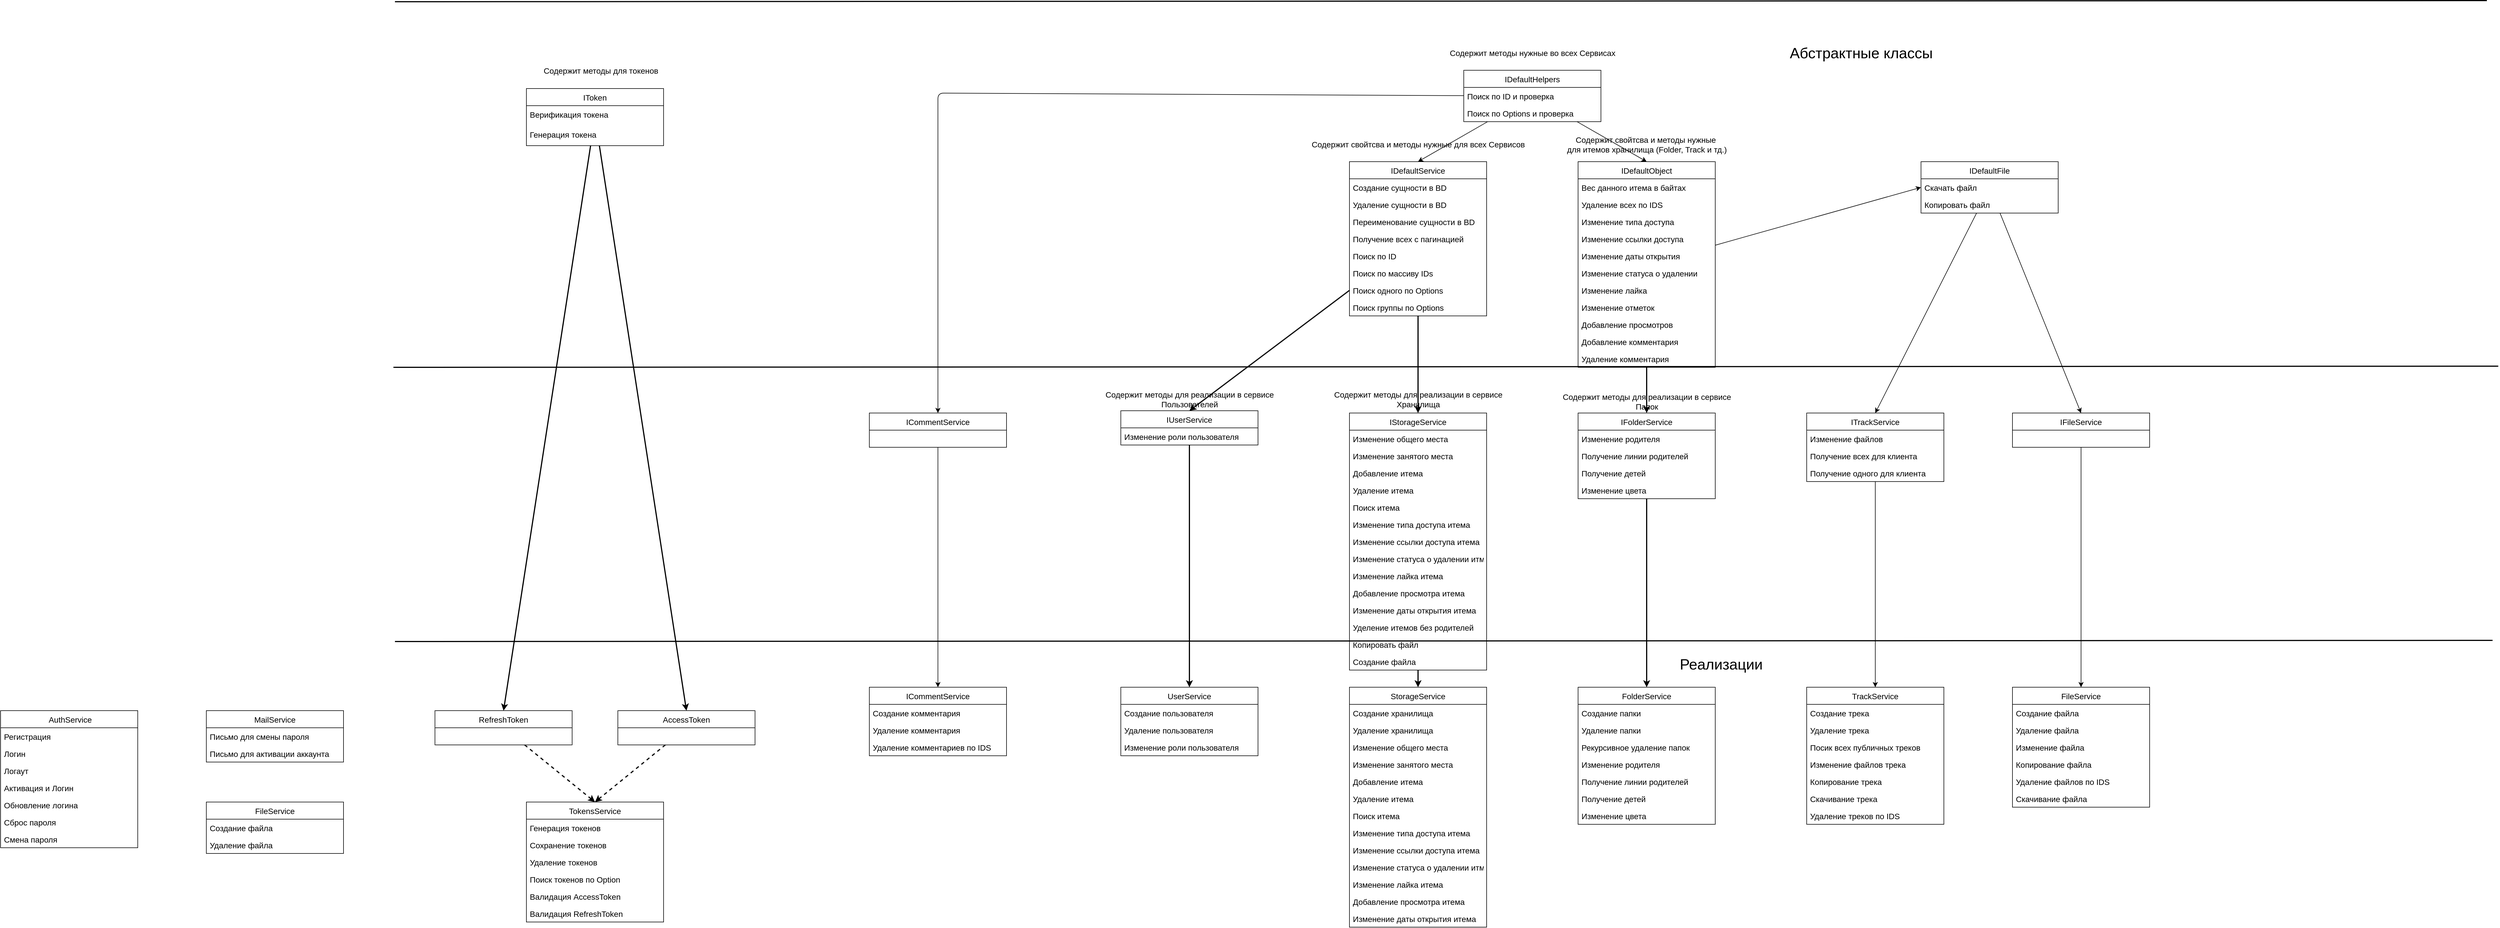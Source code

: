 <mxfile>
    <diagram id="QstOeuKcosQrX5n12OCk" name="Описание сущностей">
        <mxGraphModel dx="10818" dy="5404" grid="1" gridSize="10" guides="1" tooltips="1" connect="1" arrows="1" fold="1" page="1" pageScale="1" pageWidth="827" pageHeight="1169" math="0" shadow="0">
            <root>
                <mxCell id="0"/>
                <mxCell id="1" parent="0"/>
                <mxCell id="aLrR4LB_V88ltqQXV-1l-97" style="edgeStyle=none;html=1;entryX=0.5;entryY=0;entryDx=0;entryDy=0;" parent="1" source="1NderLdo8BaAKlFB-XkF-77" target="1NderLdo8BaAKlFB-XkF-88" edge="1">
                    <mxGeometry relative="1" as="geometry"/>
                </mxCell>
                <mxCell id="aLrR4LB_V88ltqQXV-1l-98" style="edgeStyle=none;html=1;entryX=0.5;entryY=0;entryDx=0;entryDy=0;" parent="1" source="1NderLdo8BaAKlFB-XkF-77" target="1NderLdo8BaAKlFB-XkF-98" edge="1">
                    <mxGeometry relative="1" as="geometry"/>
                </mxCell>
                <mxCell id="--k5vyU4twAymiQ6caO0-135" style="edgeStyle=none;html=1;entryX=0.5;entryY=0;entryDx=0;entryDy=0;" parent="1" source="1NderLdo8BaAKlFB-XkF-77" target="--k5vyU4twAymiQ6caO0-126" edge="1">
                    <mxGeometry relative="1" as="geometry">
                        <mxPoint x="-3890" y="-680" as="targetPoint"/>
                        <Array as="points">
                            <mxPoint x="-3920" y="-1120"/>
                        </Array>
                    </mxGeometry>
                </mxCell>
                <mxCell id="1NderLdo8BaAKlFB-XkF-77" value="IDefaultHelpers" style="swimlane;fontStyle=0;childLayout=stackLayout;horizontal=1;startSize=30;horizontalStack=0;resizeParent=1;resizeParentMax=0;resizeLast=0;collapsible=1;marginBottom=0;fontSize=14;" parent="1" vertex="1">
                    <mxGeometry x="-3000" y="-1160" width="240" height="90" as="geometry"/>
                </mxCell>
                <mxCell id="1NderLdo8BaAKlFB-XkF-84" value="Поиск по ID и проверка" style="text;strokeColor=none;fillColor=none;align=left;verticalAlign=middle;spacingLeft=4;spacingRight=4;overflow=hidden;points=[[0,0.5],[1,0.5]];portConstraint=eastwest;rotatable=0;fontSize=14;" parent="1NderLdo8BaAKlFB-XkF-77" vertex="1">
                    <mxGeometry y="30" width="240" height="30" as="geometry"/>
                </mxCell>
                <mxCell id="1NderLdo8BaAKlFB-XkF-87" value="Поиск по Options и проверка" style="text;strokeColor=none;fillColor=none;align=left;verticalAlign=middle;spacingLeft=4;spacingRight=4;overflow=hidden;points=[[0,0.5],[1,0.5]];portConstraint=eastwest;rotatable=0;fontSize=14;" parent="1NderLdo8BaAKlFB-XkF-77" vertex="1">
                    <mxGeometry y="60" width="240" height="30" as="geometry"/>
                </mxCell>
                <mxCell id="1NderLdo8BaAKlFB-XkF-86" value="Содержит методы нужные во всех Сервисах" style="text;html=1;align=center;verticalAlign=middle;resizable=0;points=[];autosize=1;strokeColor=none;fillColor=none;fontSize=14;" parent="1" vertex="1">
                    <mxGeometry x="-3035" y="-1200" width="310" height="20" as="geometry"/>
                </mxCell>
                <mxCell id="aLrR4LB_V88ltqQXV-1l-103" style="edgeStyle=none;html=1;entryX=0.5;entryY=0;entryDx=0;entryDy=0;strokeWidth=2;" parent="1" source="1NderLdo8BaAKlFB-XkF-88" target="1NderLdo8BaAKlFB-XkF-138" edge="1">
                    <mxGeometry relative="1" as="geometry"/>
                </mxCell>
                <mxCell id="aLrR4LB_V88ltqQXV-1l-104" style="edgeStyle=none;html=1;entryX=0.5;entryY=0;entryDx=0;entryDy=0;strokeWidth=2;" parent="1" source="1NderLdo8BaAKlFB-XkF-88" target="1NderLdo8BaAKlFB-XkF-152" edge="1">
                    <mxGeometry relative="1" as="geometry"/>
                </mxCell>
                <mxCell id="1NderLdo8BaAKlFB-XkF-88" value="IDefaultService" style="swimlane;fontStyle=0;childLayout=stackLayout;horizontal=1;startSize=30;horizontalStack=0;resizeParent=1;resizeParentMax=0;resizeLast=0;collapsible=1;marginBottom=0;fontSize=14;" parent="1" vertex="1">
                    <mxGeometry x="-3200" y="-1000" width="240" height="270" as="geometry"/>
                </mxCell>
                <mxCell id="1NderLdo8BaAKlFB-XkF-89" value="Создание сущности в BD" style="text;strokeColor=none;fillColor=none;align=left;verticalAlign=middle;spacingLeft=4;spacingRight=4;overflow=hidden;points=[[0,0.5],[1,0.5]];portConstraint=eastwest;rotatable=0;fontSize=14;" parent="1NderLdo8BaAKlFB-XkF-88" vertex="1">
                    <mxGeometry y="30" width="240" height="30" as="geometry"/>
                </mxCell>
                <mxCell id="1NderLdo8BaAKlFB-XkF-90" value="Удаление сущности в BD" style="text;strokeColor=none;fillColor=none;align=left;verticalAlign=middle;spacingLeft=4;spacingRight=4;overflow=hidden;points=[[0,0.5],[1,0.5]];portConstraint=eastwest;rotatable=0;fontSize=14;" parent="1NderLdo8BaAKlFB-XkF-88" vertex="1">
                    <mxGeometry y="60" width="240" height="30" as="geometry"/>
                </mxCell>
                <mxCell id="1NderLdo8BaAKlFB-XkF-92" value="Переименование сущности в BD" style="text;strokeColor=none;fillColor=none;align=left;verticalAlign=middle;spacingLeft=4;spacingRight=4;overflow=hidden;points=[[0,0.5],[1,0.5]];portConstraint=eastwest;rotatable=0;fontSize=14;" parent="1NderLdo8BaAKlFB-XkF-88" vertex="1">
                    <mxGeometry y="90" width="240" height="30" as="geometry"/>
                </mxCell>
                <mxCell id="1NderLdo8BaAKlFB-XkF-93" value="Получение всех с пагинацией" style="text;strokeColor=none;fillColor=none;align=left;verticalAlign=middle;spacingLeft=4;spacingRight=4;overflow=hidden;points=[[0,0.5],[1,0.5]];portConstraint=eastwest;rotatable=0;fontSize=14;" parent="1NderLdo8BaAKlFB-XkF-88" vertex="1">
                    <mxGeometry y="120" width="240" height="30" as="geometry"/>
                </mxCell>
                <mxCell id="1NderLdo8BaAKlFB-XkF-94" value="Поиск по ID" style="text;strokeColor=none;fillColor=none;align=left;verticalAlign=middle;spacingLeft=4;spacingRight=4;overflow=hidden;points=[[0,0.5],[1,0.5]];portConstraint=eastwest;rotatable=0;fontSize=14;" parent="1NderLdo8BaAKlFB-XkF-88" vertex="1">
                    <mxGeometry y="150" width="240" height="30" as="geometry"/>
                </mxCell>
                <mxCell id="1NderLdo8BaAKlFB-XkF-95" value="Поиск по массиву IDs" style="text;strokeColor=none;fillColor=none;align=left;verticalAlign=middle;spacingLeft=4;spacingRight=4;overflow=hidden;points=[[0,0.5],[1,0.5]];portConstraint=eastwest;rotatable=0;fontSize=14;" parent="1NderLdo8BaAKlFB-XkF-88" vertex="1">
                    <mxGeometry y="180" width="240" height="30" as="geometry"/>
                </mxCell>
                <mxCell id="1NderLdo8BaAKlFB-XkF-96" value="Поиск одного по Options" style="text;strokeColor=none;fillColor=none;align=left;verticalAlign=middle;spacingLeft=4;spacingRight=4;overflow=hidden;points=[[0,0.5],[1,0.5]];portConstraint=eastwest;rotatable=0;fontSize=14;" parent="1NderLdo8BaAKlFB-XkF-88" vertex="1">
                    <mxGeometry y="210" width="240" height="30" as="geometry"/>
                </mxCell>
                <mxCell id="1NderLdo8BaAKlFB-XkF-97" value="Поиск группы по Options" style="text;strokeColor=none;fillColor=none;align=left;verticalAlign=middle;spacingLeft=4;spacingRight=4;overflow=hidden;points=[[0,0.5],[1,0.5]];portConstraint=eastwest;rotatable=0;fontSize=14;" parent="1NderLdo8BaAKlFB-XkF-88" vertex="1">
                    <mxGeometry y="240" width="240" height="30" as="geometry"/>
                </mxCell>
                <mxCell id="1NderLdo8BaAKlFB-XkF-91" value="Содержит свойтсва и методы нужные для всех Сервисов" style="text;html=1;align=center;verticalAlign=middle;resizable=0;points=[];autosize=1;strokeColor=none;fillColor=none;fontSize=14;" parent="1" vertex="1">
                    <mxGeometry x="-3280" y="-1040" width="400" height="20" as="geometry"/>
                </mxCell>
                <mxCell id="aLrR4LB_V88ltqQXV-1l-102" style="edgeStyle=none;html=1;entryX=0.5;entryY=0;entryDx=0;entryDy=0;strokeWidth=2;" parent="1" source="1NderLdo8BaAKlFB-XkF-98" target="1NderLdo8BaAKlFB-XkF-132" edge="1">
                    <mxGeometry relative="1" as="geometry"/>
                </mxCell>
                <mxCell id="--k5vyU4twAymiQ6caO0-125" style="edgeStyle=none;html=1;entryX=0;entryY=0.5;entryDx=0;entryDy=0;" parent="1" source="1NderLdo8BaAKlFB-XkF-98" target="PVWTIOPGsXLLPfCVQiVu-109" edge="1">
                    <mxGeometry relative="1" as="geometry"/>
                </mxCell>
                <mxCell id="1NderLdo8BaAKlFB-XkF-98" value="IDefaultObject" style="swimlane;fontStyle=0;childLayout=stackLayout;horizontal=1;startSize=30;horizontalStack=0;resizeParent=1;resizeParentMax=0;resizeLast=0;collapsible=1;marginBottom=0;fontSize=14;" parent="1" vertex="1">
                    <mxGeometry x="-2800" y="-1000" width="240" height="360" as="geometry"/>
                </mxCell>
                <mxCell id="1NderLdo8BaAKlFB-XkF-99" value="Вес данного итема в байтах" style="text;strokeColor=none;fillColor=none;align=left;verticalAlign=middle;spacingLeft=4;spacingRight=4;overflow=hidden;points=[[0,0.5],[1,0.5]];portConstraint=eastwest;rotatable=0;fontSize=14;" parent="1NderLdo8BaAKlFB-XkF-98" vertex="1">
                    <mxGeometry y="30" width="240" height="30" as="geometry"/>
                </mxCell>
                <mxCell id="116" value="Удаление всех по IDS" style="text;strokeColor=none;fillColor=none;align=left;verticalAlign=middle;spacingLeft=4;spacingRight=4;overflow=hidden;points=[[0,0.5],[1,0.5]];portConstraint=eastwest;rotatable=0;fontSize=14;" parent="1NderLdo8BaAKlFB-XkF-98" vertex="1">
                    <mxGeometry y="60" width="240" height="30" as="geometry"/>
                </mxCell>
                <mxCell id="1NderLdo8BaAKlFB-XkF-100" value="Изменение типа доступа" style="text;strokeColor=none;fillColor=none;align=left;verticalAlign=middle;spacingLeft=4;spacingRight=4;overflow=hidden;points=[[0,0.5],[1,0.5]];portConstraint=eastwest;rotatable=0;fontSize=14;" parent="1NderLdo8BaAKlFB-XkF-98" vertex="1">
                    <mxGeometry y="90" width="240" height="30" as="geometry"/>
                </mxCell>
                <mxCell id="1NderLdo8BaAKlFB-XkF-101" value="Изменение ссылки доступа" style="text;strokeColor=none;fillColor=none;align=left;verticalAlign=middle;spacingLeft=4;spacingRight=4;overflow=hidden;points=[[0,0.5],[1,0.5]];portConstraint=eastwest;rotatable=0;fontSize=14;" parent="1NderLdo8BaAKlFB-XkF-98" vertex="1">
                    <mxGeometry y="120" width="240" height="30" as="geometry"/>
                </mxCell>
                <mxCell id="1NderLdo8BaAKlFB-XkF-102" value="Изменение даты открытия" style="text;strokeColor=none;fillColor=none;align=left;verticalAlign=middle;spacingLeft=4;spacingRight=4;overflow=hidden;points=[[0,0.5],[1,0.5]];portConstraint=eastwest;rotatable=0;fontSize=14;" parent="1NderLdo8BaAKlFB-XkF-98" vertex="1">
                    <mxGeometry y="150" width="240" height="30" as="geometry"/>
                </mxCell>
                <mxCell id="1NderLdo8BaAKlFB-XkF-103" value="Изменение статуса о удалении" style="text;strokeColor=none;fillColor=none;align=left;verticalAlign=middle;spacingLeft=4;spacingRight=4;overflow=hidden;points=[[0,0.5],[1,0.5]];portConstraint=eastwest;rotatable=0;fontSize=14;" parent="1NderLdo8BaAKlFB-XkF-98" vertex="1">
                    <mxGeometry y="180" width="240" height="30" as="geometry"/>
                </mxCell>
                <mxCell id="1NderLdo8BaAKlFB-XkF-104" value="Изменение лайка" style="text;strokeColor=none;fillColor=none;align=left;verticalAlign=middle;spacingLeft=4;spacingRight=4;overflow=hidden;points=[[0,0.5],[1,0.5]];portConstraint=eastwest;rotatable=0;fontSize=14;" parent="1NderLdo8BaAKlFB-XkF-98" vertex="1">
                    <mxGeometry y="210" width="240" height="30" as="geometry"/>
                </mxCell>
                <mxCell id="1NderLdo8BaAKlFB-XkF-106" value="Изменение отметок" style="text;strokeColor=none;fillColor=none;align=left;verticalAlign=middle;spacingLeft=4;spacingRight=4;overflow=hidden;points=[[0,0.5],[1,0.5]];portConstraint=eastwest;rotatable=0;fontSize=14;" parent="1NderLdo8BaAKlFB-XkF-98" vertex="1">
                    <mxGeometry y="240" width="240" height="30" as="geometry"/>
                </mxCell>
                <mxCell id="1NderLdo8BaAKlFB-XkF-105" value="Добавление просмотров" style="text;strokeColor=none;fillColor=none;align=left;verticalAlign=middle;spacingLeft=4;spacingRight=4;overflow=hidden;points=[[0,0.5],[1,0.5]];portConstraint=eastwest;rotatable=0;fontSize=14;" parent="1NderLdo8BaAKlFB-XkF-98" vertex="1">
                    <mxGeometry y="270" width="240" height="30" as="geometry"/>
                </mxCell>
                <mxCell id="1NderLdo8BaAKlFB-XkF-108" value="Добавление комментария" style="text;strokeColor=none;fillColor=none;align=left;verticalAlign=middle;spacingLeft=4;spacingRight=4;overflow=hidden;points=[[0,0.5],[1,0.5]];portConstraint=eastwest;rotatable=0;fontSize=14;" parent="1NderLdo8BaAKlFB-XkF-98" vertex="1">
                    <mxGeometry y="300" width="240" height="30" as="geometry"/>
                </mxCell>
                <mxCell id="125" value="Удаление комментария" style="text;strokeColor=none;fillColor=none;align=left;verticalAlign=middle;spacingLeft=4;spacingRight=4;overflow=hidden;points=[[0,0.5],[1,0.5]];portConstraint=eastwest;rotatable=0;fontSize=14;" parent="1NderLdo8BaAKlFB-XkF-98" vertex="1">
                    <mxGeometry y="330" width="240" height="30" as="geometry"/>
                </mxCell>
                <mxCell id="1NderLdo8BaAKlFB-XkF-107" value="Содержит свойтсва и методы нужные&amp;nbsp;&lt;br&gt;для итемов хранилища (Folder, Track и тд.)" style="text;html=1;align=center;verticalAlign=middle;resizable=0;points=[];autosize=1;strokeColor=none;fillColor=none;fontSize=14;" parent="1" vertex="1">
                    <mxGeometry x="-2830" y="-1050" width="300" height="40" as="geometry"/>
                </mxCell>
                <mxCell id="aLrR4LB_V88ltqQXV-1l-124" style="edgeStyle=none;html=1;entryX=0.5;entryY=0;entryDx=0;entryDy=0;strokeWidth=2;" parent="1" source="1NderLdo8BaAKlFB-XkF-119" target="aLrR4LB_V88ltqQXV-1l-111" edge="1">
                    <mxGeometry relative="1" as="geometry"/>
                </mxCell>
                <mxCell id="aLrR4LB_V88ltqQXV-1l-125" style="edgeStyle=none;html=1;entryX=0.5;entryY=0;entryDx=0;entryDy=0;strokeWidth=2;" parent="1" source="1NderLdo8BaAKlFB-XkF-119" target="aLrR4LB_V88ltqQXV-1l-114" edge="1">
                    <mxGeometry relative="1" as="geometry"/>
                </mxCell>
                <mxCell id="1NderLdo8BaAKlFB-XkF-119" value="IToken" style="swimlane;fontStyle=0;childLayout=stackLayout;horizontal=1;startSize=30;horizontalStack=0;resizeParent=1;resizeParentMax=0;resizeLast=0;collapsible=1;marginBottom=0;fontSize=14;" parent="1" vertex="1">
                    <mxGeometry x="-4640" y="-1128" width="240" height="100" as="geometry"/>
                </mxCell>
                <mxCell id="1NderLdo8BaAKlFB-XkF-126" value="Верификация токена" style="text;strokeColor=none;fillColor=none;align=left;verticalAlign=middle;spacingLeft=4;spacingRight=4;overflow=hidden;points=[[0,0.5],[1,0.5]];portConstraint=eastwest;rotatable=0;fontSize=14;" parent="1NderLdo8BaAKlFB-XkF-119" vertex="1">
                    <mxGeometry y="30" width="240" height="30" as="geometry"/>
                </mxCell>
                <mxCell id="1NderLdo8BaAKlFB-XkF-128" value="Генерация токена" style="text;strokeColor=none;fillColor=none;align=left;verticalAlign=middle;spacingLeft=4;spacingRight=4;overflow=hidden;points=[[0,0.5],[1,0.5]];portConstraint=eastwest;rotatable=0;fontSize=14;" parent="1NderLdo8BaAKlFB-XkF-119" vertex="1">
                    <mxGeometry y="60" width="240" height="40" as="geometry"/>
                </mxCell>
                <mxCell id="1NderLdo8BaAKlFB-XkF-129" value="Содержит методы для токенов" style="text;html=1;align=center;verticalAlign=middle;resizable=0;points=[];autosize=1;strokeColor=none;fillColor=none;fontSize=14;" parent="1" vertex="1">
                    <mxGeometry x="-4620" y="-1169" width="220" height="20" as="geometry"/>
                </mxCell>
                <mxCell id="1NderLdo8BaAKlFB-XkF-130" value="&lt;span style=&quot;font-size: 26px;&quot;&gt;Абстрактные классы&lt;/span&gt;" style="text;html=1;align=center;verticalAlign=middle;resizable=0;points=[];autosize=1;strokeColor=none;fillColor=none;fontSize=26;" parent="1" vertex="1">
                    <mxGeometry x="-2440" y="-1210" width="270" height="40" as="geometry"/>
                </mxCell>
                <mxCell id="aLrR4LB_V88ltqQXV-1l-106" style="edgeStyle=none;html=1;entryX=0.5;entryY=0;entryDx=0;entryDy=0;strokeWidth=2;" parent="1" source="1NderLdo8BaAKlFB-XkF-132" target="72" edge="1">
                    <mxGeometry relative="1" as="geometry"/>
                </mxCell>
                <mxCell id="1NderLdo8BaAKlFB-XkF-132" value="IFolderService" style="swimlane;fontStyle=0;childLayout=stackLayout;horizontal=1;startSize=30;horizontalStack=0;resizeParent=1;resizeParentMax=0;resizeLast=0;collapsible=1;marginBottom=0;fontSize=14;" parent="1" vertex="1">
                    <mxGeometry x="-2800" y="-560" width="240" height="150" as="geometry"/>
                </mxCell>
                <mxCell id="1NderLdo8BaAKlFB-XkF-133" value="Изменение родителя" style="text;strokeColor=none;fillColor=none;align=left;verticalAlign=middle;spacingLeft=4;spacingRight=4;overflow=hidden;points=[[0,0.5],[1,0.5]];portConstraint=eastwest;rotatable=0;fontSize=14;" parent="1NderLdo8BaAKlFB-XkF-132" vertex="1">
                    <mxGeometry y="30" width="240" height="30" as="geometry"/>
                </mxCell>
                <mxCell id="1NderLdo8BaAKlFB-XkF-134" value="Получение линии родителей" style="text;strokeColor=none;fillColor=none;align=left;verticalAlign=middle;spacingLeft=4;spacingRight=4;overflow=hidden;points=[[0,0.5],[1,0.5]];portConstraint=eastwest;rotatable=0;fontSize=14;" parent="1NderLdo8BaAKlFB-XkF-132" vertex="1">
                    <mxGeometry y="60" width="240" height="30" as="geometry"/>
                </mxCell>
                <mxCell id="1NderLdo8BaAKlFB-XkF-136" value="Получение детей" style="text;strokeColor=none;fillColor=none;align=left;verticalAlign=middle;spacingLeft=4;spacingRight=4;overflow=hidden;points=[[0,0.5],[1,0.5]];portConstraint=eastwest;rotatable=0;fontSize=14;" parent="1NderLdo8BaAKlFB-XkF-132" vertex="1">
                    <mxGeometry y="90" width="240" height="30" as="geometry"/>
                </mxCell>
                <mxCell id="1NderLdo8BaAKlFB-XkF-137" value="Изменение цвета" style="text;strokeColor=none;fillColor=none;align=left;verticalAlign=middle;spacingLeft=4;spacingRight=4;overflow=hidden;points=[[0,0.5],[1,0.5]];portConstraint=eastwest;rotatable=0;fontSize=14;" parent="1NderLdo8BaAKlFB-XkF-132" vertex="1">
                    <mxGeometry y="120" width="240" height="30" as="geometry"/>
                </mxCell>
                <mxCell id="1NderLdo8BaAKlFB-XkF-135" value="Содержит методы для реализации в сервисе&lt;br&gt;Папок" style="text;html=1;align=center;verticalAlign=middle;resizable=0;points=[];autosize=1;strokeColor=none;fillColor=none;fontSize=14;" parent="1" vertex="1">
                    <mxGeometry x="-2840" y="-600" width="320" height="40" as="geometry"/>
                </mxCell>
                <mxCell id="aLrR4LB_V88ltqQXV-1l-109" style="edgeStyle=none;html=1;entryX=0.5;entryY=0;entryDx=0;entryDy=0;strokeWidth=2;" parent="1" source="1NderLdo8BaAKlFB-XkF-138" target="80" edge="1">
                    <mxGeometry relative="1" as="geometry"/>
                </mxCell>
                <mxCell id="1NderLdo8BaAKlFB-XkF-138" value="IStorageService" style="swimlane;fontStyle=0;childLayout=stackLayout;horizontal=1;startSize=30;horizontalStack=0;resizeParent=1;resizeParentMax=0;resizeLast=0;collapsible=1;marginBottom=0;fontSize=14;" parent="1" vertex="1">
                    <mxGeometry x="-3200" y="-560" width="240" height="450" as="geometry"/>
                </mxCell>
                <mxCell id="1NderLdo8BaAKlFB-XkF-139" value="Изменение общего места" style="text;strokeColor=none;fillColor=none;align=left;verticalAlign=middle;spacingLeft=4;spacingRight=4;overflow=hidden;points=[[0,0.5],[1,0.5]];portConstraint=eastwest;rotatable=0;fontSize=14;" parent="1NderLdo8BaAKlFB-XkF-138" vertex="1">
                    <mxGeometry y="30" width="240" height="30" as="geometry"/>
                </mxCell>
                <mxCell id="1NderLdo8BaAKlFB-XkF-140" value="Изменение занятого места" style="text;strokeColor=none;fillColor=none;align=left;verticalAlign=middle;spacingLeft=4;spacingRight=4;overflow=hidden;points=[[0,0.5],[1,0.5]];portConstraint=eastwest;rotatable=0;fontSize=14;" parent="1NderLdo8BaAKlFB-XkF-138" vertex="1">
                    <mxGeometry y="60" width="240" height="30" as="geometry"/>
                </mxCell>
                <mxCell id="1NderLdo8BaAKlFB-XkF-141" value="Добавление итема" style="text;strokeColor=none;fillColor=none;align=left;verticalAlign=middle;spacingLeft=4;spacingRight=4;overflow=hidden;points=[[0,0.5],[1,0.5]];portConstraint=eastwest;rotatable=0;fontSize=14;" parent="1NderLdo8BaAKlFB-XkF-138" vertex="1">
                    <mxGeometry y="90" width="240" height="30" as="geometry"/>
                </mxCell>
                <mxCell id="1NderLdo8BaAKlFB-XkF-142" value="Удаление итема" style="text;strokeColor=none;fillColor=none;align=left;verticalAlign=middle;spacingLeft=4;spacingRight=4;overflow=hidden;points=[[0,0.5],[1,0.5]];portConstraint=eastwest;rotatable=0;fontSize=14;" parent="1NderLdo8BaAKlFB-XkF-138" vertex="1">
                    <mxGeometry y="120" width="240" height="30" as="geometry"/>
                </mxCell>
                <mxCell id="1NderLdo8BaAKlFB-XkF-144" value="Поиск итема" style="text;strokeColor=none;fillColor=none;align=left;verticalAlign=middle;spacingLeft=4;spacingRight=4;overflow=hidden;points=[[0,0.5],[1,0.5]];portConstraint=eastwest;rotatable=0;fontSize=14;" parent="1NderLdo8BaAKlFB-XkF-138" vertex="1">
                    <mxGeometry y="150" width="240" height="30" as="geometry"/>
                </mxCell>
                <mxCell id="1NderLdo8BaAKlFB-XkF-145" value="Изменение типа доступа итема" style="text;strokeColor=none;fillColor=none;align=left;verticalAlign=middle;spacingLeft=4;spacingRight=4;overflow=hidden;points=[[0,0.5],[1,0.5]];portConstraint=eastwest;rotatable=0;fontSize=14;" parent="1NderLdo8BaAKlFB-XkF-138" vertex="1">
                    <mxGeometry y="180" width="240" height="30" as="geometry"/>
                </mxCell>
                <mxCell id="1NderLdo8BaAKlFB-XkF-146" value="Изменение ссылки доступа итема" style="text;strokeColor=none;fillColor=none;align=left;verticalAlign=middle;spacingLeft=4;spacingRight=4;overflow=hidden;points=[[0,0.5],[1,0.5]];portConstraint=eastwest;rotatable=0;fontSize=14;" parent="1NderLdo8BaAKlFB-XkF-138" vertex="1">
                    <mxGeometry y="210" width="240" height="30" as="geometry"/>
                </mxCell>
                <mxCell id="1NderLdo8BaAKlFB-XkF-147" value="Изменение статуса о удалении итм" style="text;strokeColor=none;fillColor=none;align=left;verticalAlign=middle;spacingLeft=4;spacingRight=4;overflow=hidden;points=[[0,0.5],[1,0.5]];portConstraint=eastwest;rotatable=0;fontSize=14;" parent="1NderLdo8BaAKlFB-XkF-138" vertex="1">
                    <mxGeometry y="240" width="240" height="30" as="geometry"/>
                </mxCell>
                <mxCell id="1NderLdo8BaAKlFB-XkF-148" value="Изменение лайка итема" style="text;strokeColor=none;fillColor=none;align=left;verticalAlign=middle;spacingLeft=4;spacingRight=4;overflow=hidden;points=[[0,0.5],[1,0.5]];portConstraint=eastwest;rotatable=0;fontSize=14;" parent="1NderLdo8BaAKlFB-XkF-138" vertex="1">
                    <mxGeometry y="270" width="240" height="30" as="geometry"/>
                </mxCell>
                <mxCell id="1NderLdo8BaAKlFB-XkF-149" value="Добавление просмотра итема" style="text;strokeColor=none;fillColor=none;align=left;verticalAlign=middle;spacingLeft=4;spacingRight=4;overflow=hidden;points=[[0,0.5],[1,0.5]];portConstraint=eastwest;rotatable=0;fontSize=14;" parent="1NderLdo8BaAKlFB-XkF-138" vertex="1">
                    <mxGeometry y="300" width="240" height="30" as="geometry"/>
                </mxCell>
                <mxCell id="1NderLdo8BaAKlFB-XkF-150" value="Изменение даты открытия итема" style="text;strokeColor=none;fillColor=none;align=left;verticalAlign=middle;spacingLeft=4;spacingRight=4;overflow=hidden;points=[[0,0.5],[1,0.5]];portConstraint=eastwest;rotatable=0;fontSize=14;" parent="1NderLdo8BaAKlFB-XkF-138" vertex="1">
                    <mxGeometry y="330" width="240" height="30" as="geometry"/>
                </mxCell>
                <mxCell id="117" value="Уделение итемов без родителей" style="text;strokeColor=none;fillColor=none;align=left;verticalAlign=middle;spacingLeft=4;spacingRight=4;overflow=hidden;points=[[0,0.5],[1,0.5]];portConstraint=eastwest;rotatable=0;fontSize=14;" parent="1NderLdo8BaAKlFB-XkF-138" vertex="1">
                    <mxGeometry y="360" width="240" height="30" as="geometry"/>
                </mxCell>
                <mxCell id="118" value="Копировать файл" style="text;strokeColor=none;fillColor=none;align=left;verticalAlign=middle;spacingLeft=4;spacingRight=4;overflow=hidden;points=[[0,0.5],[1,0.5]];portConstraint=eastwest;rotatable=0;fontSize=14;" parent="1NderLdo8BaAKlFB-XkF-138" vertex="1">
                    <mxGeometry y="390" width="240" height="30" as="geometry"/>
                </mxCell>
                <mxCell id="xINzTCiSrOb4pgaLYvxl-130" value="Создание файла" style="text;strokeColor=none;fillColor=none;align=left;verticalAlign=middle;spacingLeft=4;spacingRight=4;overflow=hidden;points=[[0,0.5],[1,0.5]];portConstraint=eastwest;rotatable=0;fontSize=14;" parent="1NderLdo8BaAKlFB-XkF-138" vertex="1">
                    <mxGeometry y="420" width="240" height="30" as="geometry"/>
                </mxCell>
                <mxCell id="1NderLdo8BaAKlFB-XkF-143" value="Содержит методы для реализации в сервисе&lt;br&gt;Хранилища" style="text;html=1;align=center;verticalAlign=middle;resizable=0;points=[];autosize=1;strokeColor=none;fillColor=none;fontSize=14;" parent="1" vertex="1">
                    <mxGeometry x="-3240" y="-604" width="320" height="40" as="geometry"/>
                </mxCell>
                <mxCell id="aLrR4LB_V88ltqQXV-1l-110" style="edgeStyle=none;html=1;entryX=0.5;entryY=0;entryDx=0;entryDy=0;strokeWidth=2;" parent="1" source="1NderLdo8BaAKlFB-XkF-152" target="94" edge="1">
                    <mxGeometry relative="1" as="geometry"/>
                </mxCell>
                <mxCell id="1NderLdo8BaAKlFB-XkF-152" value="IUserService" style="swimlane;fontStyle=0;childLayout=stackLayout;horizontal=1;startSize=30;horizontalStack=0;resizeParent=1;resizeParentMax=0;resizeLast=0;collapsible=1;marginBottom=0;fontSize=14;" parent="1" vertex="1">
                    <mxGeometry x="-3600" y="-564" width="240" height="60" as="geometry"/>
                </mxCell>
                <mxCell id="1NderLdo8BaAKlFB-XkF-153" value="Изменение роли пользователя" style="text;strokeColor=none;fillColor=none;align=left;verticalAlign=middle;spacingLeft=4;spacingRight=4;overflow=hidden;points=[[0,0.5],[1,0.5]];portConstraint=eastwest;rotatable=0;fontSize=14;" parent="1NderLdo8BaAKlFB-XkF-152" vertex="1">
                    <mxGeometry y="30" width="240" height="30" as="geometry"/>
                </mxCell>
                <mxCell id="1NderLdo8BaAKlFB-XkF-164" value="Содержит методы для реализации в сервисе&lt;br&gt;Пользователей" style="text;html=1;align=center;verticalAlign=middle;resizable=0;points=[];autosize=1;strokeColor=none;fillColor=none;fontSize=14;" parent="1" vertex="1">
                    <mxGeometry x="-3640" y="-604" width="320" height="40" as="geometry"/>
                </mxCell>
                <mxCell id="jiXQyn0SHXxVWidCDA2z-71" value="Реализации" style="text;html=1;align=center;verticalAlign=middle;resizable=0;points=[];autosize=1;strokeColor=none;fillColor=none;fontSize=26;" parent="1" vertex="1">
                    <mxGeometry x="-2630" y="-140" width="160" height="40" as="geometry"/>
                </mxCell>
                <mxCell id="72" value="FolderService" style="swimlane;fontStyle=0;childLayout=stackLayout;horizontal=1;startSize=30;horizontalStack=0;resizeParent=1;resizeParentMax=0;resizeLast=0;collapsible=1;marginBottom=0;fontSize=14;" parent="1" vertex="1">
                    <mxGeometry x="-2800" y="-80" width="240" height="240" as="geometry"/>
                </mxCell>
                <mxCell id="78" value="Создание папки" style="text;strokeColor=none;fillColor=none;align=left;verticalAlign=middle;spacingLeft=4;spacingRight=4;overflow=hidden;points=[[0,0.5],[1,0.5]];portConstraint=eastwest;rotatable=0;fontSize=14;" parent="72" vertex="1">
                    <mxGeometry y="30" width="240" height="30" as="geometry"/>
                </mxCell>
                <mxCell id="77" value="Удаление папки" style="text;strokeColor=none;fillColor=none;align=left;verticalAlign=middle;spacingLeft=4;spacingRight=4;overflow=hidden;points=[[0,0.5],[1,0.5]];portConstraint=eastwest;rotatable=0;fontSize=14;" parent="72" vertex="1">
                    <mxGeometry y="60" width="240" height="30" as="geometry"/>
                </mxCell>
                <mxCell id="79" value="Рекурсивное удаление папок" style="text;strokeColor=none;fillColor=none;align=left;verticalAlign=middle;spacingLeft=4;spacingRight=4;overflow=hidden;points=[[0,0.5],[1,0.5]];portConstraint=eastwest;rotatable=0;fontSize=14;" parent="72" vertex="1">
                    <mxGeometry y="90" width="240" height="30" as="geometry"/>
                </mxCell>
                <mxCell id="73" value="Изменение родителя" style="text;strokeColor=none;fillColor=none;align=left;verticalAlign=middle;spacingLeft=4;spacingRight=4;overflow=hidden;points=[[0,0.5],[1,0.5]];portConstraint=eastwest;rotatable=0;fontSize=14;" parent="72" vertex="1">
                    <mxGeometry y="120" width="240" height="30" as="geometry"/>
                </mxCell>
                <mxCell id="74" value="Получение линии родителей" style="text;strokeColor=none;fillColor=none;align=left;verticalAlign=middle;spacingLeft=4;spacingRight=4;overflow=hidden;points=[[0,0.5],[1,0.5]];portConstraint=eastwest;rotatable=0;fontSize=14;" parent="72" vertex="1">
                    <mxGeometry y="150" width="240" height="30" as="geometry"/>
                </mxCell>
                <mxCell id="75" value="Получение детей" style="text;strokeColor=none;fillColor=none;align=left;verticalAlign=middle;spacingLeft=4;spacingRight=4;overflow=hidden;points=[[0,0.5],[1,0.5]];portConstraint=eastwest;rotatable=0;fontSize=14;" parent="72" vertex="1">
                    <mxGeometry y="180" width="240" height="30" as="geometry"/>
                </mxCell>
                <mxCell id="76" value="Изменение цвета" style="text;strokeColor=none;fillColor=none;align=left;verticalAlign=middle;spacingLeft=4;spacingRight=4;overflow=hidden;points=[[0,0.5],[1,0.5]];portConstraint=eastwest;rotatable=0;fontSize=14;" parent="72" vertex="1">
                    <mxGeometry y="210" width="240" height="30" as="geometry"/>
                </mxCell>
                <mxCell id="80" value="StorageService" style="swimlane;fontStyle=0;childLayout=stackLayout;horizontal=1;startSize=30;horizontalStack=0;resizeParent=1;resizeParentMax=0;resizeLast=0;collapsible=1;marginBottom=0;fontSize=14;" parent="1" vertex="1">
                    <mxGeometry x="-3200" y="-80" width="240" height="420" as="geometry"/>
                </mxCell>
                <mxCell id="92" value="Создание хранилища" style="text;strokeColor=none;fillColor=none;align=left;verticalAlign=middle;spacingLeft=4;spacingRight=4;overflow=hidden;points=[[0,0.5],[1,0.5]];portConstraint=eastwest;rotatable=0;fontSize=14;" parent="80" vertex="1">
                    <mxGeometry y="30" width="240" height="30" as="geometry"/>
                </mxCell>
                <mxCell id="93" value="Удаление хранилища" style="text;strokeColor=none;fillColor=none;align=left;verticalAlign=middle;spacingLeft=4;spacingRight=4;overflow=hidden;points=[[0,0.5],[1,0.5]];portConstraint=eastwest;rotatable=0;fontSize=14;" parent="80" vertex="1">
                    <mxGeometry y="60" width="240" height="30" as="geometry"/>
                </mxCell>
                <mxCell id="81" value="Изменение общего места" style="text;strokeColor=none;fillColor=none;align=left;verticalAlign=middle;spacingLeft=4;spacingRight=4;overflow=hidden;points=[[0,0.5],[1,0.5]];portConstraint=eastwest;rotatable=0;fontSize=14;" parent="80" vertex="1">
                    <mxGeometry y="90" width="240" height="30" as="geometry"/>
                </mxCell>
                <mxCell id="82" value="Изменение занятого места" style="text;strokeColor=none;fillColor=none;align=left;verticalAlign=middle;spacingLeft=4;spacingRight=4;overflow=hidden;points=[[0,0.5],[1,0.5]];portConstraint=eastwest;rotatable=0;fontSize=14;" parent="80" vertex="1">
                    <mxGeometry y="120" width="240" height="30" as="geometry"/>
                </mxCell>
                <mxCell id="83" value="Добавление итема" style="text;strokeColor=none;fillColor=none;align=left;verticalAlign=middle;spacingLeft=4;spacingRight=4;overflow=hidden;points=[[0,0.5],[1,0.5]];portConstraint=eastwest;rotatable=0;fontSize=14;" parent="80" vertex="1">
                    <mxGeometry y="150" width="240" height="30" as="geometry"/>
                </mxCell>
                <mxCell id="84" value="Удаление итема" style="text;strokeColor=none;fillColor=none;align=left;verticalAlign=middle;spacingLeft=4;spacingRight=4;overflow=hidden;points=[[0,0.5],[1,0.5]];portConstraint=eastwest;rotatable=0;fontSize=14;" parent="80" vertex="1">
                    <mxGeometry y="180" width="240" height="30" as="geometry"/>
                </mxCell>
                <mxCell id="85" value="Поиск итема" style="text;strokeColor=none;fillColor=none;align=left;verticalAlign=middle;spacingLeft=4;spacingRight=4;overflow=hidden;points=[[0,0.5],[1,0.5]];portConstraint=eastwest;rotatable=0;fontSize=14;" parent="80" vertex="1">
                    <mxGeometry y="210" width="240" height="30" as="geometry"/>
                </mxCell>
                <mxCell id="86" value="Изменение типа доступа итема" style="text;strokeColor=none;fillColor=none;align=left;verticalAlign=middle;spacingLeft=4;spacingRight=4;overflow=hidden;points=[[0,0.5],[1,0.5]];portConstraint=eastwest;rotatable=0;fontSize=14;" parent="80" vertex="1">
                    <mxGeometry y="240" width="240" height="30" as="geometry"/>
                </mxCell>
                <mxCell id="87" value="Изменение ссылки доступа итема" style="text;strokeColor=none;fillColor=none;align=left;verticalAlign=middle;spacingLeft=4;spacingRight=4;overflow=hidden;points=[[0,0.5],[1,0.5]];portConstraint=eastwest;rotatable=0;fontSize=14;" parent="80" vertex="1">
                    <mxGeometry y="270" width="240" height="30" as="geometry"/>
                </mxCell>
                <mxCell id="88" value="Изменение статуса о удалении итм" style="text;strokeColor=none;fillColor=none;align=left;verticalAlign=middle;spacingLeft=4;spacingRight=4;overflow=hidden;points=[[0,0.5],[1,0.5]];portConstraint=eastwest;rotatable=0;fontSize=14;" parent="80" vertex="1">
                    <mxGeometry y="300" width="240" height="30" as="geometry"/>
                </mxCell>
                <mxCell id="89" value="Изменение лайка итема" style="text;strokeColor=none;fillColor=none;align=left;verticalAlign=middle;spacingLeft=4;spacingRight=4;overflow=hidden;points=[[0,0.5],[1,0.5]];portConstraint=eastwest;rotatable=0;fontSize=14;" parent="80" vertex="1">
                    <mxGeometry y="330" width="240" height="30" as="geometry"/>
                </mxCell>
                <mxCell id="90" value="Добавление просмотра итема" style="text;strokeColor=none;fillColor=none;align=left;verticalAlign=middle;spacingLeft=4;spacingRight=4;overflow=hidden;points=[[0,0.5],[1,0.5]];portConstraint=eastwest;rotatable=0;fontSize=14;" parent="80" vertex="1">
                    <mxGeometry y="360" width="240" height="30" as="geometry"/>
                </mxCell>
                <mxCell id="91" value="Изменение даты открытия итема" style="text;strokeColor=none;fillColor=none;align=left;verticalAlign=middle;spacingLeft=4;spacingRight=4;overflow=hidden;points=[[0,0.5],[1,0.5]];portConstraint=eastwest;rotatable=0;fontSize=14;" parent="80" vertex="1">
                    <mxGeometry y="390" width="240" height="30" as="geometry"/>
                </mxCell>
                <mxCell id="94" value="UserService" style="swimlane;fontStyle=0;childLayout=stackLayout;horizontal=1;startSize=30;horizontalStack=0;resizeParent=1;resizeParentMax=0;resizeLast=0;collapsible=1;marginBottom=0;fontSize=14;" parent="1" vertex="1">
                    <mxGeometry x="-3600" y="-80" width="240" height="120" as="geometry"/>
                </mxCell>
                <mxCell id="96" value="Создание пользователя" style="text;strokeColor=none;fillColor=none;align=left;verticalAlign=middle;spacingLeft=4;spacingRight=4;overflow=hidden;points=[[0,0.5],[1,0.5]];portConstraint=eastwest;rotatable=0;fontSize=14;" parent="94" vertex="1">
                    <mxGeometry y="30" width="240" height="30" as="geometry"/>
                </mxCell>
                <mxCell id="97" value="Удаление пользователя" style="text;strokeColor=none;fillColor=none;align=left;verticalAlign=middle;spacingLeft=4;spacingRight=4;overflow=hidden;points=[[0,0.5],[1,0.5]];portConstraint=eastwest;rotatable=0;fontSize=14;" parent="94" vertex="1">
                    <mxGeometry y="60" width="240" height="30" as="geometry"/>
                </mxCell>
                <mxCell id="95" value="Изменение роли пользователя" style="text;strokeColor=none;fillColor=none;align=left;verticalAlign=middle;spacingLeft=4;spacingRight=4;overflow=hidden;points=[[0,0.5],[1,0.5]];portConstraint=eastwest;rotatable=0;fontSize=14;" parent="94" vertex="1">
                    <mxGeometry y="90" width="240" height="30" as="geometry"/>
                </mxCell>
                <mxCell id="aLrR4LB_V88ltqQXV-1l-101" value="" style="endArrow=none;html=1;strokeWidth=2;" parent="1" edge="1">
                    <mxGeometry width="50" height="50" relative="1" as="geometry">
                        <mxPoint x="-4870" y="-1280" as="sourcePoint"/>
                        <mxPoint x="-1210" y="-1282" as="targetPoint"/>
                    </mxGeometry>
                </mxCell>
                <mxCell id="aLrR4LB_V88ltqQXV-1l-105" value="" style="endArrow=none;html=1;strokeWidth=2;" parent="1" edge="1">
                    <mxGeometry width="50" height="50" relative="1" as="geometry">
                        <mxPoint x="-4870" y="-160" as="sourcePoint"/>
                        <mxPoint x="-1200" y="-162" as="targetPoint"/>
                    </mxGeometry>
                </mxCell>
                <mxCell id="aLrR4LB_V88ltqQXV-1l-122" style="edgeStyle=none;html=1;entryX=0.5;entryY=0;entryDx=0;entryDy=0;strokeWidth=2;dashed=1;" parent="1" source="aLrR4LB_V88ltqQXV-1l-111" target="aLrR4LB_V88ltqQXV-1l-115" edge="1">
                    <mxGeometry relative="1" as="geometry"/>
                </mxCell>
                <mxCell id="aLrR4LB_V88ltqQXV-1l-111" value="AccessToken" style="swimlane;fontStyle=0;childLayout=stackLayout;horizontal=1;startSize=30;horizontalStack=0;resizeParent=1;resizeParentMax=0;resizeLast=0;collapsible=1;marginBottom=0;fontSize=14;" parent="1" vertex="1">
                    <mxGeometry x="-4480" y="-39" width="240" height="60" as="geometry"/>
                </mxCell>
                <mxCell id="aLrR4LB_V88ltqQXV-1l-123" style="edgeStyle=none;html=1;entryX=0.5;entryY=0;entryDx=0;entryDy=0;dashed=1;strokeWidth=2;" parent="1" source="aLrR4LB_V88ltqQXV-1l-114" target="aLrR4LB_V88ltqQXV-1l-115" edge="1">
                    <mxGeometry relative="1" as="geometry"/>
                </mxCell>
                <mxCell id="aLrR4LB_V88ltqQXV-1l-114" value="RefreshToken" style="swimlane;fontStyle=0;childLayout=stackLayout;horizontal=1;startSize=30;horizontalStack=0;resizeParent=1;resizeParentMax=0;resizeLast=0;collapsible=1;marginBottom=0;fontSize=14;" parent="1" vertex="1">
                    <mxGeometry x="-4800" y="-39" width="240" height="60" as="geometry"/>
                </mxCell>
                <mxCell id="aLrR4LB_V88ltqQXV-1l-115" value="TokensService" style="swimlane;fontStyle=0;childLayout=stackLayout;horizontal=1;startSize=30;horizontalStack=0;resizeParent=1;resizeParentMax=0;resizeLast=0;collapsible=1;marginBottom=0;fontSize=14;" parent="1" vertex="1">
                    <mxGeometry x="-4640" y="121" width="240" height="210" as="geometry"/>
                </mxCell>
                <mxCell id="aLrR4LB_V88ltqQXV-1l-116" value="Генерация токенов" style="text;strokeColor=none;fillColor=none;align=left;verticalAlign=middle;spacingLeft=4;spacingRight=4;overflow=hidden;points=[[0,0.5],[1,0.5]];portConstraint=eastwest;rotatable=0;fontSize=14;" parent="aLrR4LB_V88ltqQXV-1l-115" vertex="1">
                    <mxGeometry y="30" width="240" height="30" as="geometry"/>
                </mxCell>
                <mxCell id="aLrR4LB_V88ltqQXV-1l-117" value="Сохранение токенов" style="text;strokeColor=none;fillColor=none;align=left;verticalAlign=middle;spacingLeft=4;spacingRight=4;overflow=hidden;points=[[0,0.5],[1,0.5]];portConstraint=eastwest;rotatable=0;fontSize=14;" parent="aLrR4LB_V88ltqQXV-1l-115" vertex="1">
                    <mxGeometry y="60" width="240" height="30" as="geometry"/>
                </mxCell>
                <mxCell id="aLrR4LB_V88ltqQXV-1l-118" value="Удаление токенов" style="text;strokeColor=none;fillColor=none;align=left;verticalAlign=middle;spacingLeft=4;spacingRight=4;overflow=hidden;points=[[0,0.5],[1,0.5]];portConstraint=eastwest;rotatable=0;fontSize=14;" parent="aLrR4LB_V88ltqQXV-1l-115" vertex="1">
                    <mxGeometry y="90" width="240" height="30" as="geometry"/>
                </mxCell>
                <mxCell id="aLrR4LB_V88ltqQXV-1l-119" value="Поиск токенов по Option" style="text;strokeColor=none;fillColor=none;align=left;verticalAlign=middle;spacingLeft=4;spacingRight=4;overflow=hidden;points=[[0,0.5],[1,0.5]];portConstraint=eastwest;rotatable=0;fontSize=14;" parent="aLrR4LB_V88ltqQXV-1l-115" vertex="1">
                    <mxGeometry y="120" width="240" height="30" as="geometry"/>
                </mxCell>
                <mxCell id="aLrR4LB_V88ltqQXV-1l-120" value="Валидация AccessToken" style="text;strokeColor=none;fillColor=none;align=left;verticalAlign=middle;spacingLeft=4;spacingRight=4;overflow=hidden;points=[[0,0.5],[1,0.5]];portConstraint=eastwest;rotatable=0;fontSize=14;" parent="aLrR4LB_V88ltqQXV-1l-115" vertex="1">
                    <mxGeometry y="150" width="240" height="30" as="geometry"/>
                </mxCell>
                <mxCell id="aLrR4LB_V88ltqQXV-1l-121" value="Валидация RefreshToken" style="text;strokeColor=none;fillColor=none;align=left;verticalAlign=middle;spacingLeft=4;spacingRight=4;overflow=hidden;points=[[0,0.5],[1,0.5]];portConstraint=eastwest;rotatable=0;fontSize=14;" parent="aLrR4LB_V88ltqQXV-1l-115" vertex="1">
                    <mxGeometry y="180" width="240" height="30" as="geometry"/>
                </mxCell>
                <mxCell id="aLrR4LB_V88ltqQXV-1l-126" value="MailService" style="swimlane;fontStyle=0;childLayout=stackLayout;horizontal=1;startSize=30;horizontalStack=0;resizeParent=1;resizeParentMax=0;resizeLast=0;collapsible=1;marginBottom=0;fontSize=14;" parent="1" vertex="1">
                    <mxGeometry x="-5200" y="-39" width="240" height="90" as="geometry"/>
                </mxCell>
                <mxCell id="aLrR4LB_V88ltqQXV-1l-127" value="Письмо для смены пароля" style="text;strokeColor=none;fillColor=none;align=left;verticalAlign=middle;spacingLeft=4;spacingRight=4;overflow=hidden;points=[[0,0.5],[1,0.5]];portConstraint=eastwest;rotatable=0;fontSize=14;" parent="aLrR4LB_V88ltqQXV-1l-126" vertex="1">
                    <mxGeometry y="30" width="240" height="30" as="geometry"/>
                </mxCell>
                <mxCell id="aLrR4LB_V88ltqQXV-1l-128" value="Письмо для активации аккаунта" style="text;strokeColor=none;fillColor=none;align=left;verticalAlign=middle;spacingLeft=4;spacingRight=4;overflow=hidden;points=[[0,0.5],[1,0.5]];portConstraint=eastwest;rotatable=0;fontSize=14;" parent="aLrR4LB_V88ltqQXV-1l-126" vertex="1">
                    <mxGeometry y="60" width="240" height="30" as="geometry"/>
                </mxCell>
                <mxCell id="aLrR4LB_V88ltqQXV-1l-129" value=" AuthService" style="swimlane;fontStyle=0;childLayout=stackLayout;horizontal=1;startSize=30;horizontalStack=0;resizeParent=1;resizeParentMax=0;resizeLast=0;collapsible=1;marginBottom=0;fontSize=14;" parent="1" vertex="1">
                    <mxGeometry x="-5560" y="-39" width="240" height="240" as="geometry"/>
                </mxCell>
                <mxCell id="aLrR4LB_V88ltqQXV-1l-130" value="Регистрация" style="text;strokeColor=none;fillColor=none;align=left;verticalAlign=middle;spacingLeft=4;spacingRight=4;overflow=hidden;points=[[0,0.5],[1,0.5]];portConstraint=eastwest;rotatable=0;fontSize=14;" parent="aLrR4LB_V88ltqQXV-1l-129" vertex="1">
                    <mxGeometry y="30" width="240" height="30" as="geometry"/>
                </mxCell>
                <mxCell id="aLrR4LB_V88ltqQXV-1l-131" value="Логин" style="text;strokeColor=none;fillColor=none;align=left;verticalAlign=middle;spacingLeft=4;spacingRight=4;overflow=hidden;points=[[0,0.5],[1,0.5]];portConstraint=eastwest;rotatable=0;fontSize=14;" parent="aLrR4LB_V88ltqQXV-1l-129" vertex="1">
                    <mxGeometry y="60" width="240" height="30" as="geometry"/>
                </mxCell>
                <mxCell id="aLrR4LB_V88ltqQXV-1l-132" value="Логаут" style="text;strokeColor=none;fillColor=none;align=left;verticalAlign=middle;spacingLeft=4;spacingRight=4;overflow=hidden;points=[[0,0.5],[1,0.5]];portConstraint=eastwest;rotatable=0;fontSize=14;" parent="aLrR4LB_V88ltqQXV-1l-129" vertex="1">
                    <mxGeometry y="90" width="240" height="30" as="geometry"/>
                </mxCell>
                <mxCell id="aLrR4LB_V88ltqQXV-1l-133" value="Активация и Логин" style="text;strokeColor=none;fillColor=none;align=left;verticalAlign=middle;spacingLeft=4;spacingRight=4;overflow=hidden;points=[[0,0.5],[1,0.5]];portConstraint=eastwest;rotatable=0;fontSize=14;" parent="aLrR4LB_V88ltqQXV-1l-129" vertex="1">
                    <mxGeometry y="120" width="240" height="30" as="geometry"/>
                </mxCell>
                <mxCell id="aLrR4LB_V88ltqQXV-1l-134" value="Обновление логина" style="text;strokeColor=none;fillColor=none;align=left;verticalAlign=middle;spacingLeft=4;spacingRight=4;overflow=hidden;points=[[0,0.5],[1,0.5]];portConstraint=eastwest;rotatable=0;fontSize=14;" parent="aLrR4LB_V88ltqQXV-1l-129" vertex="1">
                    <mxGeometry y="150" width="240" height="30" as="geometry"/>
                </mxCell>
                <mxCell id="aLrR4LB_V88ltqQXV-1l-135" value="Сброс пароля" style="text;strokeColor=none;fillColor=none;align=left;verticalAlign=middle;spacingLeft=4;spacingRight=4;overflow=hidden;points=[[0,0.5],[1,0.5]];portConstraint=eastwest;rotatable=0;fontSize=14;" parent="aLrR4LB_V88ltqQXV-1l-129" vertex="1">
                    <mxGeometry y="180" width="240" height="30" as="geometry"/>
                </mxCell>
                <mxCell id="aLrR4LB_V88ltqQXV-1l-136" value="Смена пароля" style="text;strokeColor=none;fillColor=none;align=left;verticalAlign=middle;spacingLeft=4;spacingRight=4;overflow=hidden;points=[[0,0.5],[1,0.5]];portConstraint=eastwest;rotatable=0;fontSize=14;" parent="aLrR4LB_V88ltqQXV-1l-129" vertex="1">
                    <mxGeometry y="210" width="240" height="30" as="geometry"/>
                </mxCell>
                <mxCell id="PVWTIOPGsXLLPfCVQiVu-97" value="" style="endArrow=none;html=1;strokeWidth=2;" parent="1" edge="1">
                    <mxGeometry width="50" height="50" relative="1" as="geometry">
                        <mxPoint x="-4872.667" y="-640" as="sourcePoint"/>
                        <mxPoint x="-1190" y="-642" as="targetPoint"/>
                    </mxGeometry>
                </mxCell>
                <mxCell id="107" style="edgeStyle=none;html=1;entryX=0.5;entryY=0;entryDx=0;entryDy=0;" parent="1" source="PVWTIOPGsXLLPfCVQiVu-98" target="99" edge="1">
                    <mxGeometry relative="1" as="geometry"/>
                </mxCell>
                <mxCell id="108" style="edgeStyle=none;html=1;entryX=0.5;entryY=0;entryDx=0;entryDy=0;" parent="1" source="PVWTIOPGsXLLPfCVQiVu-98" target="102" edge="1">
                    <mxGeometry relative="1" as="geometry"/>
                </mxCell>
                <mxCell id="PVWTIOPGsXLLPfCVQiVu-98" value="IDefaultFile" style="swimlane;fontStyle=0;childLayout=stackLayout;horizontal=1;startSize=30;horizontalStack=0;resizeParent=1;resizeParentMax=0;resizeLast=0;collapsible=1;marginBottom=0;fontSize=14;" parent="1" vertex="1">
                    <mxGeometry x="-2200" y="-1000" width="240" height="90" as="geometry"/>
                </mxCell>
                <mxCell id="PVWTIOPGsXLLPfCVQiVu-109" value="Скачать файл" style="text;strokeColor=none;fillColor=none;align=left;verticalAlign=middle;spacingLeft=4;spacingRight=4;overflow=hidden;points=[[0,0.5],[1,0.5]];portConstraint=eastwest;rotatable=0;fontSize=14;" parent="PVWTIOPGsXLLPfCVQiVu-98" vertex="1">
                    <mxGeometry y="30" width="240" height="30" as="geometry"/>
                </mxCell>
                <mxCell id="98" value="Копировать файл" style="text;strokeColor=none;fillColor=none;align=left;verticalAlign=middle;spacingLeft=4;spacingRight=4;overflow=hidden;points=[[0,0.5],[1,0.5]];portConstraint=eastwest;rotatable=0;fontSize=14;" parent="PVWTIOPGsXLLPfCVQiVu-98" vertex="1">
                    <mxGeometry y="60" width="240" height="30" as="geometry"/>
                </mxCell>
                <mxCell id="PVWTIOPGsXLLPfCVQiVu-111" value="FileService" style="swimlane;fontStyle=0;childLayout=stackLayout;horizontal=1;startSize=30;horizontalStack=0;resizeParent=1;resizeParentMax=0;resizeLast=0;collapsible=1;marginBottom=0;fontSize=14;" parent="1" vertex="1">
                    <mxGeometry x="-5200" y="121" width="240" height="90" as="geometry"/>
                </mxCell>
                <mxCell id="PVWTIOPGsXLLPfCVQiVu-117" value="Создание файла" style="text;strokeColor=none;fillColor=none;align=left;verticalAlign=middle;spacingLeft=4;spacingRight=4;overflow=hidden;points=[[0,0.5],[1,0.5]];portConstraint=eastwest;rotatable=0;fontSize=14;" parent="PVWTIOPGsXLLPfCVQiVu-111" vertex="1">
                    <mxGeometry y="30" width="240" height="30" as="geometry"/>
                </mxCell>
                <mxCell id="PVWTIOPGsXLLPfCVQiVu-118" value="Удаление файла" style="text;strokeColor=none;fillColor=none;align=left;verticalAlign=middle;spacingLeft=4;spacingRight=4;overflow=hidden;points=[[0,0.5],[1,0.5]];portConstraint=eastwest;rotatable=0;fontSize=14;" parent="PVWTIOPGsXLLPfCVQiVu-111" vertex="1">
                    <mxGeometry y="60" width="240" height="30" as="geometry"/>
                </mxCell>
                <mxCell id="110" style="edgeStyle=none;html=1;entryX=0.5;entryY=0;entryDx=0;entryDy=0;" parent="1" source="99" target="103" edge="1">
                    <mxGeometry relative="1" as="geometry"/>
                </mxCell>
                <mxCell id="99" value="ITrackService" style="swimlane;fontStyle=0;childLayout=stackLayout;horizontal=1;startSize=30;horizontalStack=0;resizeParent=1;resizeParentMax=0;resizeLast=0;collapsible=1;marginBottom=0;fontSize=14;" parent="1" vertex="1">
                    <mxGeometry x="-2400" y="-560" width="240" height="120" as="geometry"/>
                </mxCell>
                <mxCell id="106" value="Изменение файлов" style="text;strokeColor=none;fillColor=none;align=left;verticalAlign=middle;spacingLeft=4;spacingRight=4;overflow=hidden;points=[[0,0.5],[1,0.5]];portConstraint=eastwest;rotatable=0;fontSize=14;" parent="99" vertex="1">
                    <mxGeometry y="30" width="240" height="30" as="geometry"/>
                </mxCell>
                <mxCell id="113" value="Получение всех для клиента" style="text;align=left;verticalAlign=middle;spacingLeft=4;spacingRight=4;overflow=hidden;points=[[0,0.5],[1,0.5]];portConstraint=eastwest;rotatable=0;fontSize=14;" parent="99" vertex="1">
                    <mxGeometry y="60" width="240" height="30" as="geometry"/>
                </mxCell>
                <mxCell id="115" value="Получение одного для клиента" style="text;align=left;verticalAlign=middle;spacingLeft=4;spacingRight=4;overflow=hidden;points=[[0,0.5],[1,0.5]];portConstraint=eastwest;rotatable=0;fontSize=14;" parent="99" vertex="1">
                    <mxGeometry y="90" width="240" height="30" as="geometry"/>
                </mxCell>
                <mxCell id="109" style="edgeStyle=none;html=1;entryX=0.5;entryY=0;entryDx=0;entryDy=0;" parent="1" source="102" target="104" edge="1">
                    <mxGeometry relative="1" as="geometry"/>
                </mxCell>
                <mxCell id="102" value="IFileService" style="swimlane;fontStyle=0;childLayout=stackLayout;horizontal=1;startSize=30;horizontalStack=0;resizeParent=1;resizeParentMax=0;resizeLast=0;collapsible=1;marginBottom=0;fontSize=14;" parent="1" vertex="1">
                    <mxGeometry x="-2040" y="-560" width="240" height="60" as="geometry"/>
                </mxCell>
                <mxCell id="103" value="TrackService" style="swimlane;fontStyle=0;childLayout=stackLayout;horizontal=1;startSize=30;horizontalStack=0;resizeParent=1;resizeParentMax=0;resizeLast=0;collapsible=1;marginBottom=0;fontSize=14;" parent="1" vertex="1">
                    <mxGeometry x="-2400" y="-80" width="240" height="240" as="geometry"/>
                </mxCell>
                <mxCell id="112" value="Создание трека" style="text;strokeColor=none;fillColor=none;align=left;verticalAlign=middle;spacingLeft=4;spacingRight=4;overflow=hidden;points=[[0,0.5],[1,0.5]];portConstraint=eastwest;rotatable=0;fontSize=14;" parent="103" vertex="1">
                    <mxGeometry y="30" width="240" height="30" as="geometry"/>
                </mxCell>
                <mxCell id="119" value="Удаление трека" style="text;strokeColor=none;fillColor=none;align=left;verticalAlign=middle;spacingLeft=4;spacingRight=4;overflow=hidden;points=[[0,0.5],[1,0.5]];portConstraint=eastwest;rotatable=0;fontSize=14;" parent="103" vertex="1">
                    <mxGeometry y="60" width="240" height="30" as="geometry"/>
                </mxCell>
                <mxCell id="120" value="Посик всех публичных треков" style="text;strokeColor=none;fillColor=none;align=left;verticalAlign=middle;spacingLeft=4;spacingRight=4;overflow=hidden;points=[[0,0.5],[1,0.5]];portConstraint=eastwest;rotatable=0;fontSize=14;" parent="103" vertex="1">
                    <mxGeometry y="90" width="240" height="30" as="geometry"/>
                </mxCell>
                <mxCell id="121" value="Изменение файлов трека" style="text;strokeColor=none;fillColor=none;align=left;verticalAlign=middle;spacingLeft=4;spacingRight=4;overflow=hidden;points=[[0,0.5],[1,0.5]];portConstraint=eastwest;rotatable=0;fontSize=14;" parent="103" vertex="1">
                    <mxGeometry y="120" width="240" height="30" as="geometry"/>
                </mxCell>
                <mxCell id="122" value="Копирование трека" style="text;strokeColor=none;fillColor=none;align=left;verticalAlign=middle;spacingLeft=4;spacingRight=4;overflow=hidden;points=[[0,0.5],[1,0.5]];portConstraint=eastwest;rotatable=0;fontSize=14;" parent="103" vertex="1">
                    <mxGeometry y="150" width="240" height="30" as="geometry"/>
                </mxCell>
                <mxCell id="123" value="Скачивание трека" style="text;strokeColor=none;fillColor=none;align=left;verticalAlign=middle;spacingLeft=4;spacingRight=4;overflow=hidden;points=[[0,0.5],[1,0.5]];portConstraint=eastwest;rotatable=0;fontSize=14;" parent="103" vertex="1">
                    <mxGeometry y="180" width="240" height="30" as="geometry"/>
                </mxCell>
                <mxCell id="124" value="Удаление треков по IDS" style="text;strokeColor=none;fillColor=none;align=left;verticalAlign=middle;spacingLeft=4;spacingRight=4;overflow=hidden;points=[[0,0.5],[1,0.5]];portConstraint=eastwest;rotatable=0;fontSize=14;" parent="103" vertex="1">
                    <mxGeometry y="210" width="240" height="30" as="geometry"/>
                </mxCell>
                <mxCell id="104" value="FileService" style="swimlane;fontStyle=0;childLayout=stackLayout;horizontal=1;startSize=30;horizontalStack=0;resizeParent=1;resizeParentMax=0;resizeLast=0;collapsible=1;marginBottom=0;fontSize=14;" parent="1" vertex="1">
                    <mxGeometry x="-2040" y="-80" width="240" height="210" as="geometry"/>
                </mxCell>
                <mxCell id="xINzTCiSrOb4pgaLYvxl-124" value="Создание файла" style="text;strokeColor=none;fillColor=none;align=left;verticalAlign=middle;spacingLeft=4;spacingRight=4;overflow=hidden;points=[[0,0.5],[1,0.5]];portConstraint=eastwest;rotatable=0;fontSize=14;" parent="104" vertex="1">
                    <mxGeometry y="30" width="240" height="30" as="geometry"/>
                </mxCell>
                <mxCell id="xINzTCiSrOb4pgaLYvxl-125" value="Удаление файла" style="text;strokeColor=none;fillColor=none;align=left;verticalAlign=middle;spacingLeft=4;spacingRight=4;overflow=hidden;points=[[0,0.5],[1,0.5]];portConstraint=eastwest;rotatable=0;fontSize=14;" parent="104" vertex="1">
                    <mxGeometry y="60" width="240" height="30" as="geometry"/>
                </mxCell>
                <mxCell id="xINzTCiSrOb4pgaLYvxl-126" value="Изменение файла" style="text;strokeColor=none;fillColor=none;align=left;verticalAlign=middle;spacingLeft=4;spacingRight=4;overflow=hidden;points=[[0,0.5],[1,0.5]];portConstraint=eastwest;rotatable=0;fontSize=14;" parent="104" vertex="1">
                    <mxGeometry y="90" width="240" height="30" as="geometry"/>
                </mxCell>
                <mxCell id="xINzTCiSrOb4pgaLYvxl-127" value="Копирование файла" style="text;strokeColor=none;fillColor=none;align=left;verticalAlign=middle;spacingLeft=4;spacingRight=4;overflow=hidden;points=[[0,0.5],[1,0.5]];portConstraint=eastwest;rotatable=0;fontSize=14;" parent="104" vertex="1">
                    <mxGeometry y="120" width="240" height="30" as="geometry"/>
                </mxCell>
                <mxCell id="xINzTCiSrOb4pgaLYvxl-129" value="Удаление файлов по IDS" style="text;strokeColor=none;fillColor=none;align=left;verticalAlign=middle;spacingLeft=4;spacingRight=4;overflow=hidden;points=[[0,0.5],[1,0.5]];portConstraint=eastwest;rotatable=0;fontSize=14;" parent="104" vertex="1">
                    <mxGeometry y="150" width="240" height="30" as="geometry"/>
                </mxCell>
                <mxCell id="xINzTCiSrOb4pgaLYvxl-128" value="Скачивание файла" style="text;strokeColor=none;fillColor=none;align=left;verticalAlign=middle;spacingLeft=4;spacingRight=4;overflow=hidden;points=[[0,0.5],[1,0.5]];portConstraint=eastwest;rotatable=0;fontSize=14;" parent="104" vertex="1">
                    <mxGeometry y="180" width="240" height="30" as="geometry"/>
                </mxCell>
                <mxCell id="--k5vyU4twAymiQ6caO0-139" style="edgeStyle=none;html=1;entryX=0.5;entryY=0;entryDx=0;entryDy=0;" parent="1" source="--k5vyU4twAymiQ6caO0-126" target="--k5vyU4twAymiQ6caO0-136" edge="1">
                    <mxGeometry relative="1" as="geometry"/>
                </mxCell>
                <mxCell id="--k5vyU4twAymiQ6caO0-126" value="ICommentService" style="swimlane;fontStyle=0;childLayout=stackLayout;horizontal=1;startSize=30;horizontalStack=0;resizeParent=1;resizeParentMax=0;resizeLast=0;collapsible=1;marginBottom=0;fontSize=14;" parent="1" vertex="1">
                    <mxGeometry x="-4040" y="-560" width="240" height="60" as="geometry"/>
                </mxCell>
                <mxCell id="--k5vyU4twAymiQ6caO0-136" value="ICommentService" style="swimlane;fontStyle=0;childLayout=stackLayout;horizontal=1;startSize=30;horizontalStack=0;resizeParent=1;resizeParentMax=0;resizeLast=0;collapsible=1;marginBottom=0;fontSize=14;" parent="1" vertex="1">
                    <mxGeometry x="-4040" y="-80" width="240" height="120" as="geometry"/>
                </mxCell>
                <mxCell id="--k5vyU4twAymiQ6caO0-137" value="Создание комментария" style="text;strokeColor=none;fillColor=none;align=left;verticalAlign=middle;spacingLeft=4;spacingRight=4;overflow=hidden;points=[[0,0.5],[1,0.5]];portConstraint=eastwest;rotatable=0;fontSize=14;" parent="--k5vyU4twAymiQ6caO0-136" vertex="1">
                    <mxGeometry y="30" width="240" height="30" as="geometry"/>
                </mxCell>
                <mxCell id="--k5vyU4twAymiQ6caO0-138" value="Удаление комментария" style="text;strokeColor=none;fillColor=none;align=left;verticalAlign=middle;spacingLeft=4;spacingRight=4;overflow=hidden;points=[[0,0.5],[1,0.5]];portConstraint=eastwest;rotatable=0;fontSize=14;" parent="--k5vyU4twAymiQ6caO0-136" vertex="1">
                    <mxGeometry y="60" width="240" height="30" as="geometry"/>
                </mxCell>
                <mxCell id="126" value="Удаление комментариев по IDS" style="text;strokeColor=none;fillColor=none;align=left;verticalAlign=middle;spacingLeft=4;spacingRight=4;overflow=hidden;points=[[0,0.5],[1,0.5]];portConstraint=eastwest;rotatable=0;fontSize=14;" parent="--k5vyU4twAymiQ6caO0-136" vertex="1">
                    <mxGeometry y="90" width="240" height="30" as="geometry"/>
                </mxCell>
            </root>
        </mxGraphModel>
    </diagram>
    <diagram id="kmRpLjEmesRpYeFqjM-m" name="База данных">
        <mxGraphModel dx="2514" dy="1533" grid="1" gridSize="10" guides="1" tooltips="1" connect="1" arrows="1" fold="1" page="1" pageScale="1" pageWidth="827" pageHeight="1169" math="0" shadow="0">
            <root>
                <mxCell id="AtOWPyeC-1iKILgJ75GM-0"/>
                <mxCell id="AtOWPyeC-1iKILgJ75GM-1" parent="AtOWPyeC-1iKILgJ75GM-0"/>
                <mxCell id="N8aKis0ArCI_s3wtNUaf-0" value=" User" style="swimlane;fontStyle=0;childLayout=stackLayout;horizontal=1;startSize=30;horizontalStack=0;resizeParent=1;resizeParentMax=0;resizeLast=0;collapsible=1;marginBottom=0;" parent="AtOWPyeC-1iKILgJ75GM-1" vertex="1">
                    <mxGeometry x="40" y="80" width="240" height="270" as="geometry"/>
                </mxCell>
                <mxCell id="N8aKis0ArCI_s3wtNUaf-1" value="_id: ObjectId" style="text;strokeColor=none;fillColor=none;align=left;verticalAlign=middle;spacingLeft=4;spacingRight=4;overflow=hidden;points=[[0,0.5],[1,0.5]];portConstraint=eastwest;rotatable=0;" parent="N8aKis0ArCI_s3wtNUaf-0" vertex="1">
                    <mxGeometry y="30" width="240" height="30" as="geometry"/>
                </mxCell>
                <mxCell id="N8aKis0ArCI_s3wtNUaf-2" value="name: String" style="text;strokeColor=none;fillColor=none;align=left;verticalAlign=middle;spacingLeft=4;spacingRight=4;overflow=hidden;points=[[0,0.5],[1,0.5]];portConstraint=eastwest;rotatable=0;" parent="N8aKis0ArCI_s3wtNUaf-0" vertex="1">
                    <mxGeometry y="60" width="240" height="30" as="geometry"/>
                </mxCell>
                <mxCell id="N8aKis0ArCI_s3wtNUaf-3" value="role: UserRoles" style="text;strokeColor=none;fillColor=none;align=left;verticalAlign=middle;spacingLeft=4;spacingRight=4;overflow=hidden;points=[[0,0.5],[1,0.5]];portConstraint=eastwest;rotatable=0;" parent="N8aKis0ArCI_s3wtNUaf-0" vertex="1">
                    <mxGeometry y="90" width="240" height="30" as="geometry"/>
                </mxCell>
                <mxCell id="N8aKis0ArCI_s3wtNUaf-12" value="email: String" style="text;strokeColor=none;fillColor=none;align=left;verticalAlign=middle;spacingLeft=4;spacingRight=4;overflow=hidden;points=[[0,0.5],[1,0.5]];portConstraint=eastwest;rotatable=0;" parent="N8aKis0ArCI_s3wtNUaf-0" vertex="1">
                    <mxGeometry y="120" width="240" height="30" as="geometry"/>
                </mxCell>
                <mxCell id="N8aKis0ArCI_s3wtNUaf-13" value="password: String" style="text;strokeColor=none;fillColor=none;align=left;verticalAlign=middle;spacingLeft=4;spacingRight=4;overflow=hidden;points=[[0,0.5],[1,0.5]];portConstraint=eastwest;rotatable=0;" parent="N8aKis0ArCI_s3wtNUaf-0" vertex="1">
                    <mxGeometry y="150" width="240" height="30" as="geometry"/>
                </mxCell>
                <mxCell id="N8aKis0ArCI_s3wtNUaf-14" value="isActivated: Boolean" style="text;strokeColor=none;fillColor=none;align=left;verticalAlign=middle;spacingLeft=4;spacingRight=4;overflow=hidden;points=[[0,0.5],[1,0.5]];portConstraint=eastwest;rotatable=0;" parent="N8aKis0ArCI_s3wtNUaf-0" vertex="1">
                    <mxGeometry y="180" width="240" height="30" as="geometry"/>
                </mxCell>
                <mxCell id="N8aKis0ArCI_s3wtNUaf-15" value="activationLink: String | Undefined" style="text;strokeColor=none;fillColor=none;align=left;verticalAlign=middle;spacingLeft=4;spacingRight=4;overflow=hidden;points=[[0,0.5],[1,0.5]];portConstraint=eastwest;rotatable=0;" parent="N8aKis0ArCI_s3wtNUaf-0" vertex="1">
                    <mxGeometry y="210" width="240" height="30" as="geometry"/>
                </mxCell>
                <mxCell id="N8aKis0ArCI_s3wtNUaf-16" value="resetPasswordLink: String | Undefined" style="text;strokeColor=none;fillColor=none;align=left;verticalAlign=middle;spacingLeft=4;spacingRight=4;overflow=hidden;points=[[0,0.5],[1,0.5]];portConstraint=eastwest;rotatable=0;" parent="N8aKis0ArCI_s3wtNUaf-0" vertex="1">
                    <mxGeometry y="240" width="240" height="30" as="geometry"/>
                </mxCell>
                <mxCell id="N8aKis0ArCI_s3wtNUaf-4" value="Folder" style="swimlane;fontStyle=0;childLayout=stackLayout;horizontal=1;startSize=30;horizontalStack=0;resizeParent=1;resizeParentMax=0;resizeLast=0;collapsible=1;marginBottom=0;" parent="AtOWPyeC-1iKILgJ75GM-1" vertex="1">
                    <mxGeometry x="360" y="560" width="240" height="90" as="geometry"/>
                </mxCell>
                <mxCell id="N8aKis0ArCI_s3wtNUaf-7" value="type: ItemTypes" style="text;strokeColor=none;fillColor=none;align=left;verticalAlign=middle;spacingLeft=4;spacingRight=4;overflow=hidden;points=[[0,0.5],[1,0.5]];portConstraint=eastwest;rotatable=0;" parent="N8aKis0ArCI_s3wtNUaf-4" vertex="1">
                    <mxGeometry y="30" width="240" height="30" as="geometry"/>
                </mxCell>
                <mxCell id="N8aKis0ArCI_s3wtNUaf-22" value="color: FolderColor" style="text;strokeColor=none;fillColor=none;align=left;verticalAlign=middle;spacingLeft=4;spacingRight=4;overflow=hidden;points=[[0,0.5],[1,0.5]];portConstraint=eastwest;rotatable=0;" parent="N8aKis0ArCI_s3wtNUaf-4" vertex="1">
                    <mxGeometry y="60" width="240" height="30" as="geometry"/>
                </mxCell>
                <mxCell id="N8aKis0ArCI_s3wtNUaf-8" value="Storage" style="swimlane;fontStyle=0;childLayout=stackLayout;horizontal=1;startSize=30;horizontalStack=0;resizeParent=1;resizeParentMax=0;resizeLast=0;collapsible=1;marginBottom=0;" parent="AtOWPyeC-1iKILgJ75GM-1" vertex="1">
                    <mxGeometry x="320" y="80" width="240" height="270" as="geometry"/>
                </mxCell>
                <mxCell id="N8aKis0ArCI_s3wtNUaf-9" value="_id: ObjectId" style="text;strokeColor=none;fillColor=none;align=left;verticalAlign=middle;spacingLeft=4;spacingRight=4;overflow=hidden;points=[[0,0.5],[1,0.5]];portConstraint=eastwest;rotatable=0;" parent="N8aKis0ArCI_s3wtNUaf-8" vertex="1">
                    <mxGeometry y="30" width="240" height="30" as="geometry"/>
                </mxCell>
                <mxCell id="N8aKis0ArCI_s3wtNUaf-10" value="name: String" style="text;strokeColor=none;fillColor=none;align=left;verticalAlign=middle;spacingLeft=4;spacingRight=4;overflow=hidden;points=[[0,0.5],[1,0.5]];portConstraint=eastwest;rotatable=0;" parent="N8aKis0ArCI_s3wtNUaf-8" vertex="1">
                    <mxGeometry y="60" width="240" height="30" as="geometry"/>
                </mxCell>
                <mxCell id="N8aKis0ArCI_s3wtNUaf-11" value="user: OjbectId (User)" style="text;strokeColor=none;fillColor=none;align=left;verticalAlign=middle;spacingLeft=4;spacingRight=4;overflow=hidden;points=[[0,0.5],[1,0.5]];portConstraint=eastwest;rotatable=0;" parent="N8aKis0ArCI_s3wtNUaf-8" vertex="1">
                    <mxGeometry y="90" width="240" height="30" as="geometry"/>
                </mxCell>
                <mxCell id="N8aKis0ArCI_s3wtNUaf-17" value="diskSpace: number" style="text;strokeColor=none;fillColor=none;align=left;verticalAlign=middle;spacingLeft=4;spacingRight=4;overflow=hidden;points=[[0,0.5],[1,0.5]];portConstraint=eastwest;rotatable=0;" parent="N8aKis0ArCI_s3wtNUaf-8" vertex="1">
                    <mxGeometry y="120" width="240" height="30" as="geometry"/>
                </mxCell>
                <mxCell id="N8aKis0ArCI_s3wtNUaf-18" value="usedSpace: number" style="text;strokeColor=none;fillColor=none;align=left;verticalAlign=middle;spacingLeft=4;spacingRight=4;overflow=hidden;points=[[0,0.5],[1,0.5]];portConstraint=eastwest;rotatable=0;" parent="N8aKis0ArCI_s3wtNUaf-8" vertex="1">
                    <mxGeometry y="150" width="240" height="30" as="geometry"/>
                </mxCell>
                <mxCell id="b17SNmBJJ_AB_bZCxDG9-0" value="folders: ObjectId[] (Folder[])" style="text;strokeColor=none;fillColor=none;align=left;verticalAlign=middle;spacingLeft=4;spacingRight=4;overflow=hidden;points=[[0,0.5],[1,0.5]];portConstraint=eastwest;rotatable=0;" parent="N8aKis0ArCI_s3wtNUaf-8" vertex="1">
                    <mxGeometry y="180" width="240" height="30" as="geometry"/>
                </mxCell>
                <mxCell id="4tDeVTIi1lz5v3Z8wElw-0" value="tracks: ObjectId[] (Track[])" style="text;strokeColor=none;fillColor=none;align=left;verticalAlign=middle;spacingLeft=4;spacingRight=4;overflow=hidden;points=[[0,0.5],[1,0.5]];portConstraint=eastwest;rotatable=0;" parent="N8aKis0ArCI_s3wtNUaf-8" vertex="1">
                    <mxGeometry y="210" width="240" height="30" as="geometry"/>
                </mxCell>
                <mxCell id="4tDeVTIi1lz5v3Z8wElw-1" value="files: ObjectId[] (File[])" style="text;strokeColor=none;fillColor=none;align=left;verticalAlign=middle;spacingLeft=4;spacingRight=4;overflow=hidden;points=[[0,0.5],[1,0.5]];portConstraint=eastwest;rotatable=0;" parent="N8aKis0ArCI_s3wtNUaf-8" vertex="1">
                    <mxGeometry y="240" width="240" height="30" as="geometry"/>
                </mxCell>
                <mxCell id="XwS7otc0OgQYgPGoL35c-0" value="Tokens" style="swimlane;fontStyle=0;childLayout=stackLayout;horizontal=1;startSize=30;horizontalStack=0;resizeParent=1;resizeParentMax=0;resizeLast=0;collapsible=1;marginBottom=0;" parent="AtOWPyeC-1iKILgJ75GM-1" vertex="1">
                    <mxGeometry x="40" y="400" width="240" height="150" as="geometry"/>
                </mxCell>
                <mxCell id="XwS7otc0OgQYgPGoL35c-1" value="_id: ObjectId" style="text;strokeColor=none;fillColor=none;align=left;verticalAlign=middle;spacingLeft=4;spacingRight=4;overflow=hidden;points=[[0,0.5],[1,0.5]];portConstraint=eastwest;rotatable=0;" parent="XwS7otc0OgQYgPGoL35c-0" vertex="1">
                    <mxGeometry y="30" width="240" height="30" as="geometry"/>
                </mxCell>
                <mxCell id="XwS7otc0OgQYgPGoL35c-3" value="user: OjbectId (User)" style="text;strokeColor=none;fillColor=none;align=left;verticalAlign=middle;spacingLeft=4;spacingRight=4;overflow=hidden;points=[[0,0.5],[1,0.5]];portConstraint=eastwest;rotatable=0;" parent="XwS7otc0OgQYgPGoL35c-0" vertex="1">
                    <mxGeometry y="60" width="240" height="30" as="geometry"/>
                </mxCell>
                <mxCell id="XwS7otc0OgQYgPGoL35c-4" value="accessToken: String" style="text;strokeColor=none;fillColor=none;align=left;verticalAlign=middle;spacingLeft=4;spacingRight=4;overflow=hidden;points=[[0,0.5],[1,0.5]];portConstraint=eastwest;rotatable=0;" parent="XwS7otc0OgQYgPGoL35c-0" vertex="1">
                    <mxGeometry y="90" width="240" height="30" as="geometry"/>
                </mxCell>
                <mxCell id="XwS7otc0OgQYgPGoL35c-5" value="refreshToken: String" style="text;strokeColor=none;fillColor=none;align=left;verticalAlign=middle;spacingLeft=4;spacingRight=4;overflow=hidden;points=[[0,0.5],[1,0.5]];portConstraint=eastwest;rotatable=0;" parent="XwS7otc0OgQYgPGoL35c-0" vertex="1">
                    <mxGeometry y="120" width="240" height="30" as="geometry"/>
                </mxCell>
                <mxCell id="SbWmHAH1-mIRkLENhwvx-27" style="edgeStyle=none;html=1;entryX=0.5;entryY=0;entryDx=0;entryDy=0;" parent="AtOWPyeC-1iKILgJ75GM-1" source="SbWmHAH1-mIRkLENhwvx-5" target="SbWmHAH1-mIRkLENhwvx-20" edge="1">
                    <mxGeometry relative="1" as="geometry"/>
                </mxCell>
                <mxCell id="SbWmHAH1-mIRkLENhwvx-28" style="edgeStyle=none;html=1;entryX=0.5;entryY=0;entryDx=0;entryDy=0;" parent="AtOWPyeC-1iKILgJ75GM-1" source="SbWmHAH1-mIRkLENhwvx-5" target="N8aKis0ArCI_s3wtNUaf-4" edge="1">
                    <mxGeometry relative="1" as="geometry"/>
                </mxCell>
                <mxCell id="6NHYGDVvafU3DL8c2Iro-9" style="edgeStyle=none;html=1;entryX=0.5;entryY=0;entryDx=0;entryDy=0;" parent="AtOWPyeC-1iKILgJ75GM-1" source="SbWmHAH1-mIRkLENhwvx-5" target="6NHYGDVvafU3DL8c2Iro-0" edge="1">
                    <mxGeometry relative="1" as="geometry"/>
                </mxCell>
                <mxCell id="SbWmHAH1-mIRkLENhwvx-5" value="ObjectSchema" style="swimlane;fontStyle=0;childLayout=stackLayout;horizontal=1;startSize=30;horizontalStack=0;resizeParent=1;resizeParentMax=0;resizeLast=0;collapsible=1;marginBottom=0;" parent="AtOWPyeC-1iKILgJ75GM-1" vertex="1">
                    <mxGeometry x="640" y="80" width="240" height="420" as="geometry"/>
                </mxCell>
                <mxCell id="SbWmHAH1-mIRkLENhwvx-6" value="_id: ObjectId" style="text;strokeColor=none;fillColor=none;align=left;verticalAlign=middle;spacingLeft=4;spacingRight=4;overflow=hidden;points=[[0,0.5],[1,0.5]];portConstraint=eastwest;rotatable=0;" parent="SbWmHAH1-mIRkLENhwvx-5" vertex="1">
                    <mxGeometry y="30" width="240" height="30" as="geometry"/>
                </mxCell>
                <mxCell id="SbWmHAH1-mIRkLENhwvx-7" value="name: String" style="text;strokeColor=none;fillColor=none;align=left;verticalAlign=middle;spacingLeft=4;spacingRight=4;overflow=hidden;points=[[0,0.5],[1,0.5]];portConstraint=eastwest;rotatable=0;" parent="SbWmHAH1-mIRkLENhwvx-5" vertex="1">
                    <mxGeometry y="60" width="240" height="30" as="geometry"/>
                </mxCell>
                <mxCell id="SbWmHAH1-mIRkLENhwvx-8" value="user: ObjectId (User)" style="text;strokeColor=none;fillColor=none;align=left;verticalAlign=middle;spacingLeft=4;spacingRight=4;overflow=hidden;points=[[0,0.5],[1,0.5]];portConstraint=eastwest;rotatable=0;" parent="SbWmHAH1-mIRkLENhwvx-5" vertex="1">
                    <mxGeometry y="90" width="240" height="30" as="geometry"/>
                </mxCell>
                <mxCell id="SbWmHAH1-mIRkLENhwvx-10" value="parent: ObjectId (Folder)" style="text;strokeColor=none;fillColor=none;align=left;verticalAlign=middle;spacingLeft=4;spacingRight=4;overflow=hidden;points=[[0,0.5],[1,0.5]];portConstraint=eastwest;rotatable=0;" parent="SbWmHAH1-mIRkLENhwvx-5" vertex="1">
                    <mxGeometry y="120" width="240" height="30" as="geometry"/>
                </mxCell>
                <mxCell id="SbWmHAH1-mIRkLENhwvx-12" value="isTrash: Boolean" style="text;strokeColor=none;fillColor=none;align=left;verticalAlign=middle;spacingLeft=4;spacingRight=4;overflow=hidden;points=[[0,0.5],[1,0.5]];portConstraint=eastwest;rotatable=0;" parent="SbWmHAH1-mIRkLENhwvx-5" vertex="1">
                    <mxGeometry y="150" width="240" height="30" as="geometry"/>
                </mxCell>
                <mxCell id="SbWmHAH1-mIRkLENhwvx-13" value="likeCount: Number" style="text;strokeColor=none;fillColor=none;align=left;verticalAlign=middle;spacingLeft=4;spacingRight=4;overflow=hidden;points=[[0,0.5],[1,0.5]];portConstraint=eastwest;rotatable=0;" parent="SbWmHAH1-mIRkLENhwvx-5" vertex="1">
                    <mxGeometry y="180" width="240" height="30" as="geometry"/>
                </mxCell>
                <mxCell id="SbWmHAH1-mIRkLENhwvx-14" value="likedUsers: ObjectId (User)" style="text;strokeColor=none;fillColor=none;align=left;verticalAlign=middle;spacingLeft=4;spacingRight=4;overflow=hidden;points=[[0,0.5],[1,0.5]];portConstraint=eastwest;rotatable=0;" parent="SbWmHAH1-mIRkLENhwvx-5" vertex="1">
                    <mxGeometry y="210" width="240" height="30" as="geometry"/>
                </mxCell>
                <mxCell id="SbWmHAH1-mIRkLENhwvx-15" value="starredCount: Number" style="text;strokeColor=none;fillColor=none;align=left;verticalAlign=middle;spacingLeft=4;spacingRight=4;overflow=hidden;points=[[0,0.5],[1,0.5]];portConstraint=eastwest;rotatable=0;" parent="SbWmHAH1-mIRkLENhwvx-5" vertex="1">
                    <mxGeometry y="240" width="240" height="30" as="geometry"/>
                </mxCell>
                <mxCell id="SbWmHAH1-mIRkLENhwvx-16" value="accessType: AccessTypes" style="text;strokeColor=none;fillColor=none;align=left;verticalAlign=middle;spacingLeft=4;spacingRight=4;overflow=hidden;points=[[0,0.5],[1,0.5]];portConstraint=eastwest;rotatable=0;" parent="SbWmHAH1-mIRkLENhwvx-5" vertex="1">
                    <mxGeometry y="270" width="240" height="30" as="geometry"/>
                </mxCell>
                <mxCell id="SbWmHAH1-mIRkLENhwvx-17" value="accessLink: String | Undefined" style="text;strokeColor=none;fillColor=none;align=left;verticalAlign=middle;spacingLeft=4;spacingRight=4;overflow=hidden;points=[[0,0.5],[1,0.5]];portConstraint=eastwest;rotatable=0;" parent="SbWmHAH1-mIRkLENhwvx-5" vertex="1">
                    <mxGeometry y="300" width="240" height="30" as="geometry"/>
                </mxCell>
                <mxCell id="SbWmHAH1-mIRkLENhwvx-18" value="openDate: number (Date)" style="text;strokeColor=none;fillColor=none;align=left;verticalAlign=middle;spacingLeft=4;spacingRight=4;overflow=hidden;points=[[0,0.5],[1,0.5]];portConstraint=eastwest;rotatable=0;" parent="SbWmHAH1-mIRkLENhwvx-5" vertex="1">
                    <mxGeometry y="330" width="240" height="30" as="geometry"/>
                </mxCell>
                <mxCell id="SbWmHAH1-mIRkLENhwvx-19" value="creationDate: number (Date)" style="text;strokeColor=none;fillColor=none;align=left;verticalAlign=middle;spacingLeft=4;spacingRight=4;overflow=hidden;points=[[0,0.5],[1,0.5]];portConstraint=eastwest;rotatable=0;" parent="SbWmHAH1-mIRkLENhwvx-5" vertex="1">
                    <mxGeometry y="360" width="240" height="30" as="geometry"/>
                </mxCell>
                <mxCell id="-kQ1O4hp_Jx501c9Sjfn-12" value="comments: ObjectId[] (Comment[])" style="text;strokeColor=none;fillColor=none;align=left;verticalAlign=middle;spacingLeft=4;spacingRight=4;overflow=hidden;points=[[0,0.5],[1,0.5]];portConstraint=eastwest;rotatable=0;" parent="SbWmHAH1-mIRkLENhwvx-5" vertex="1">
                    <mxGeometry y="390" width="240" height="30" as="geometry"/>
                </mxCell>
                <mxCell id="SbWmHAH1-mIRkLENhwvx-20" value="Track" style="swimlane;fontStyle=0;childLayout=stackLayout;horizontal=1;startSize=30;horizontalStack=0;resizeParent=1;resizeParentMax=0;resizeLast=0;collapsible=1;marginBottom=0;" parent="AtOWPyeC-1iKILgJ75GM-1" vertex="1">
                    <mxGeometry x="640" y="560" width="240" height="270" as="geometry"/>
                </mxCell>
                <mxCell id="SbWmHAH1-mIRkLENhwvx-21" value="type: ItemTypes" style="text;strokeColor=none;fillColor=none;align=left;verticalAlign=middle;spacingLeft=4;spacingRight=4;overflow=hidden;points=[[0,0.5],[1,0.5]];portConstraint=eastwest;rotatable=0;" parent="SbWmHAH1-mIRkLENhwvx-20" vertex="1">
                    <mxGeometry y="30" width="240" height="30" as="geometry"/>
                </mxCell>
                <mxCell id="SbWmHAH1-mIRkLENhwvx-22" value="author: String" style="text;strokeColor=none;fillColor=none;align=left;verticalAlign=middle;spacingLeft=4;spacingRight=4;overflow=hidden;points=[[0,0.5],[1,0.5]];portConstraint=eastwest;rotatable=0;" parent="SbWmHAH1-mIRkLENhwvx-20" vertex="1">
                    <mxGeometry y="60" width="240" height="30" as="geometry"/>
                </mxCell>
                <mxCell id="SbWmHAH1-mIRkLENhwvx-23" value="text: String" style="text;strokeColor=none;fillColor=none;align=left;verticalAlign=middle;spacingLeft=4;spacingRight=4;overflow=hidden;points=[[0,0.5],[1,0.5]];portConstraint=eastwest;rotatable=0;" parent="SbWmHAH1-mIRkLENhwvx-20" vertex="1">
                    <mxGeometry y="90" width="240" height="30" as="geometry"/>
                </mxCell>
                <mxCell id="SbWmHAH1-mIRkLENhwvx-24" value="image: String" style="text;strokeColor=none;fillColor=none;align=left;verticalAlign=middle;spacingLeft=4;spacingRight=4;overflow=hidden;points=[[0,0.5],[1,0.5]];portConstraint=eastwest;rotatable=0;" parent="SbWmHAH1-mIRkLENhwvx-20" vertex="1">
                    <mxGeometry y="120" width="240" height="30" as="geometry"/>
                </mxCell>
                <mxCell id="pEmBQhsYbodaVR59lQ9E-0" value="imageSize: Number" style="text;strokeColor=none;fillColor=none;align=left;verticalAlign=middle;spacingLeft=4;spacingRight=4;overflow=hidden;points=[[0,0.5],[1,0.5]];portConstraint=eastwest;rotatable=0;" parent="SbWmHAH1-mIRkLENhwvx-20" vertex="1">
                    <mxGeometry y="150" width="240" height="30" as="geometry"/>
                </mxCell>
                <mxCell id="SbWmHAH1-mIRkLENhwvx-25" value="audio: String" style="text;strokeColor=none;fillColor=none;align=left;verticalAlign=middle;spacingLeft=4;spacingRight=4;overflow=hidden;points=[[0,0.5],[1,0.5]];portConstraint=eastwest;rotatable=0;" parent="SbWmHAH1-mIRkLENhwvx-20" vertex="1">
                    <mxGeometry y="180" width="240" height="30" as="geometry"/>
                </mxCell>
                <mxCell id="pEmBQhsYbodaVR59lQ9E-1" value="audioSize: Number" style="text;strokeColor=none;fillColor=none;align=left;verticalAlign=middle;spacingLeft=4;spacingRight=4;overflow=hidden;points=[[0,0.5],[1,0.5]];portConstraint=eastwest;rotatable=0;" parent="SbWmHAH1-mIRkLENhwvx-20" vertex="1">
                    <mxGeometry y="210" width="240" height="30" as="geometry"/>
                </mxCell>
                <mxCell id="SbWmHAH1-mIRkLENhwvx-26" value="album: ObjectId (Album)" style="text;strokeColor=none;fillColor=none;align=left;verticalAlign=middle;spacingLeft=4;spacingRight=4;overflow=hidden;points=[[0,0.5],[1,0.5]];portConstraint=eastwest;rotatable=0;" parent="SbWmHAH1-mIRkLENhwvx-20" vertex="1">
                    <mxGeometry y="240" width="240" height="30" as="geometry"/>
                </mxCell>
                <mxCell id="6NHYGDVvafU3DL8c2Iro-0" value="File" style="swimlane;fontStyle=0;childLayout=stackLayout;horizontal=1;startSize=30;horizontalStack=0;resizeParent=1;resizeParentMax=0;resizeLast=0;collapsible=1;marginBottom=0;" parent="AtOWPyeC-1iKILgJ75GM-1" vertex="1">
                    <mxGeometry x="921" y="560" width="240" height="120" as="geometry"/>
                </mxCell>
                <mxCell id="6NHYGDVvafU3DL8c2Iro-1" value="type: ItemTypes" style="text;strokeColor=none;fillColor=none;align=left;verticalAlign=middle;spacingLeft=4;spacingRight=4;overflow=hidden;points=[[0,0.5],[1,0.5]];portConstraint=eastwest;rotatable=0;" parent="6NHYGDVvafU3DL8c2Iro-0" vertex="1">
                    <mxGeometry y="30" width="240" height="30" as="geometry"/>
                </mxCell>
                <mxCell id="6NHYGDVvafU3DL8c2Iro-6" value="file: String" style="text;strokeColor=none;fillColor=none;align=left;verticalAlign=middle;spacingLeft=4;spacingRight=4;overflow=hidden;points=[[0,0.5],[1,0.5]];portConstraint=eastwest;rotatable=0;" parent="6NHYGDVvafU3DL8c2Iro-0" vertex="1">
                    <mxGeometry y="60" width="240" height="30" as="geometry"/>
                </mxCell>
                <mxCell id="6NHYGDVvafU3DL8c2Iro-7" value="fileSize: Number" style="text;strokeColor=none;fillColor=none;align=left;verticalAlign=middle;spacingLeft=4;spacingRight=4;overflow=hidden;points=[[0,0.5],[1,0.5]];portConstraint=eastwest;rotatable=0;" parent="6NHYGDVvafU3DL8c2Iro-0" vertex="1">
                    <mxGeometry y="90" width="240" height="30" as="geometry"/>
                </mxCell>
                <mxCell id="-kQ1O4hp_Jx501c9Sjfn-0" value="Comment" style="swimlane;fontStyle=0;childLayout=stackLayout;horizontal=1;startSize=30;horizontalStack=0;resizeParent=1;resizeParentMax=0;resizeLast=0;collapsible=1;marginBottom=0;" parent="AtOWPyeC-1iKILgJ75GM-1" vertex="1">
                    <mxGeometry x="960" y="80" width="240" height="180" as="geometry"/>
                </mxCell>
                <mxCell id="-kQ1O4hp_Jx501c9Sjfn-1" value="_id: ObjectId" style="text;strokeColor=none;fillColor=none;align=left;verticalAlign=middle;spacingLeft=4;spacingRight=4;overflow=hidden;points=[[0,0.5],[1,0.5]];portConstraint=eastwest;rotatable=0;" parent="-kQ1O4hp_Jx501c9Sjfn-0" vertex="1">
                    <mxGeometry y="30" width="240" height="30" as="geometry"/>
                </mxCell>
                <mxCell id="-kQ1O4hp_Jx501c9Sjfn-11" value="user: OjbectId (User)" style="text;strokeColor=none;fillColor=none;align=left;verticalAlign=middle;spacingLeft=4;spacingRight=4;overflow=hidden;points=[[0,0.5],[1,0.5]];portConstraint=eastwest;rotatable=0;" parent="-kQ1O4hp_Jx501c9Sjfn-0" vertex="1">
                    <mxGeometry y="60" width="240" height="30" as="geometry"/>
                </mxCell>
                <mxCell id="-kQ1O4hp_Jx501c9Sjfn-2" value="title: String" style="text;strokeColor=none;fillColor=none;align=left;verticalAlign=middle;spacingLeft=4;spacingRight=4;overflow=hidden;points=[[0,0.5],[1,0.5]];portConstraint=eastwest;rotatable=0;" parent="-kQ1O4hp_Jx501c9Sjfn-0" vertex="1">
                    <mxGeometry y="90" width="240" height="30" as="geometry"/>
                </mxCell>
                <mxCell id="-kQ1O4hp_Jx501c9Sjfn-9" value="text: String" style="text;strokeColor=none;fillColor=none;align=left;verticalAlign=middle;spacingLeft=4;spacingRight=4;overflow=hidden;points=[[0,0.5],[1,0.5]];portConstraint=eastwest;rotatable=0;" parent="-kQ1O4hp_Jx501c9Sjfn-0" vertex="1">
                    <mxGeometry y="120" width="240" height="30" as="geometry"/>
                </mxCell>
                <mxCell id="-kQ1O4hp_Jx501c9Sjfn-13" value="answer: ObjectId (Comment)" style="text;strokeColor=none;fillColor=none;align=left;verticalAlign=middle;spacingLeft=4;spacingRight=4;overflow=hidden;points=[[0,0.5],[1,0.5]];portConstraint=eastwest;rotatable=0;" parent="-kQ1O4hp_Jx501c9Sjfn-0" vertex="1">
                    <mxGeometry y="150" width="240" height="30" as="geometry"/>
                </mxCell>
            </root>
        </mxGraphModel>
    </diagram>
    <diagram id="eNYzZdLLntBak_q6CY_c" name="Схема">
        <mxGraphModel dx="3027" dy="2510" grid="1" gridSize="10" guides="1" tooltips="1" connect="1" arrows="1" fold="1" page="1" pageScale="1" pageWidth="827" pageHeight="1169" math="0" shadow="0">
            <root>
                <mxCell id="2eQ13ibKChI6Upjx3wWA-0"/>
                <mxCell id="2eQ13ibKChI6Upjx3wWA-1" parent="2eQ13ibKChI6Upjx3wWA-0"/>
                <mxCell id="UfGWwXY9lRoWiuk9GwU1-2" style="edgeStyle=none;html=1;entryX=0.5;entryY=0;entryDx=0;entryDy=0;exitX=0.5;exitY=1;exitDx=0;exitDy=0;" parent="2eQ13ibKChI6Upjx3wWA-1" source="2eQ13ibKChI6Upjx3wWA-2" target="UfGWwXY9lRoWiuk9GwU1-1" edge="1">
                    <mxGeometry relative="1" as="geometry"/>
                </mxCell>
                <mxCell id="UfGWwXY9lRoWiuk9GwU1-3" style="edgeStyle=none;html=1;entryX=0.5;entryY=0;entryDx=0;entryDy=0;exitX=1;exitY=0.5;exitDx=0;exitDy=0;" parent="2eQ13ibKChI6Upjx3wWA-1" source="2eQ13ibKChI6Upjx3wWA-2" target="UfGWwXY9lRoWiuk9GwU1-0" edge="1">
                    <mxGeometry relative="1" as="geometry"/>
                </mxCell>
                <mxCell id="UfGWwXY9lRoWiuk9GwU1-5" style="edgeStyle=none;html=1;entryX=0.5;entryY=0;entryDx=0;entryDy=0;exitX=0.5;exitY=1;exitDx=0;exitDy=0;" parent="2eQ13ibKChI6Upjx3wWA-1" source="2eQ13ibKChI6Upjx3wWA-2" target="UfGWwXY9lRoWiuk9GwU1-4" edge="1">
                    <mxGeometry relative="1" as="geometry"/>
                </mxCell>
                <mxCell id="2eQ13ibKChI6Upjx3wWA-2" value="IDefaultService" style="rounded=0;whiteSpace=wrap;html=1;" parent="2eQ13ibKChI6Upjx3wWA-1" vertex="1">
                    <mxGeometry x="80" width="120" height="60" as="geometry"/>
                </mxCell>
                <mxCell id="UfGWwXY9lRoWiuk9GwU1-7" style="edgeStyle=none;html=1;entryX=0.5;entryY=0;entryDx=0;entryDy=0;exitX=0.5;exitY=1;exitDx=0;exitDy=0;" parent="2eQ13ibKChI6Upjx3wWA-1" source="UfGWwXY9lRoWiuk9GwU1-0" target="UfGWwXY9lRoWiuk9GwU1-6" edge="1">
                    <mxGeometry relative="1" as="geometry"/>
                </mxCell>
                <mxCell id="DfpQ5eWENcnQzdRlptqw-3" style="edgeStyle=none;html=1;exitX=1;exitY=0.5;exitDx=0;exitDy=0;entryX=0;entryY=0.5;entryDx=0;entryDy=0;" parent="2eQ13ibKChI6Upjx3wWA-1" source="UfGWwXY9lRoWiuk9GwU1-0" target="DfpQ5eWENcnQzdRlptqw-0" edge="1">
                    <mxGeometry relative="1" as="geometry"/>
                </mxCell>
                <mxCell id="UfGWwXY9lRoWiuk9GwU1-0" value="IDefaultObject" style="rounded=0;whiteSpace=wrap;html=1;" parent="2eQ13ibKChI6Upjx3wWA-1" vertex="1">
                    <mxGeometry x="320" y="120" width="120" height="60" as="geometry"/>
                </mxCell>
                <mxCell id="UfGWwXY9lRoWiuk9GwU1-22" style="edgeStyle=none;html=1;exitX=0.5;exitY=1;exitDx=0;exitDy=0;entryX=0.5;entryY=0;entryDx=0;entryDy=0;" parent="2eQ13ibKChI6Upjx3wWA-1" source="UfGWwXY9lRoWiuk9GwU1-1" target="UfGWwXY9lRoWiuk9GwU1-21" edge="1">
                    <mxGeometry relative="1" as="geometry"/>
                </mxCell>
                <mxCell id="UfGWwXY9lRoWiuk9GwU1-1" value="IUserService" style="rounded=0;whiteSpace=wrap;html=1;" parent="2eQ13ibKChI6Upjx3wWA-1" vertex="1">
                    <mxGeometry y="280" width="120" height="60" as="geometry"/>
                </mxCell>
                <mxCell id="UfGWwXY9lRoWiuk9GwU1-20" style="edgeStyle=none;html=1;entryX=0.5;entryY=0;entryDx=0;entryDy=0;exitX=0.5;exitY=1;exitDx=0;exitDy=0;" parent="2eQ13ibKChI6Upjx3wWA-1" source="UfGWwXY9lRoWiuk9GwU1-4" target="UfGWwXY9lRoWiuk9GwU1-19" edge="1">
                    <mxGeometry relative="1" as="geometry"/>
                </mxCell>
                <mxCell id="UfGWwXY9lRoWiuk9GwU1-4" value="IStorageService" style="rounded=0;whiteSpace=wrap;html=1;" parent="2eQ13ibKChI6Upjx3wWA-1" vertex="1">
                    <mxGeometry x="160" y="280" width="120" height="60" as="geometry"/>
                </mxCell>
                <mxCell id="UfGWwXY9lRoWiuk9GwU1-18" style="edgeStyle=none;html=1;entryX=0.5;entryY=0;entryDx=0;entryDy=0;" parent="2eQ13ibKChI6Upjx3wWA-1" source="UfGWwXY9lRoWiuk9GwU1-6" target="UfGWwXY9lRoWiuk9GwU1-17" edge="1">
                    <mxGeometry relative="1" as="geometry"/>
                </mxCell>
                <mxCell id="UfGWwXY9lRoWiuk9GwU1-6" value="IFolderService" style="rounded=0;whiteSpace=wrap;html=1;" parent="2eQ13ibKChI6Upjx3wWA-1" vertex="1">
                    <mxGeometry x="320" y="280" width="120" height="60" as="geometry"/>
                </mxCell>
                <mxCell id="UfGWwXY9lRoWiuk9GwU1-12" style="edgeStyle=none;html=1;entryX=0.5;entryY=0;entryDx=0;entryDy=0;exitX=0.5;exitY=1;exitDx=0;exitDy=0;" parent="2eQ13ibKChI6Upjx3wWA-1" source="UfGWwXY9lRoWiuk9GwU1-9" target="UfGWwXY9lRoWiuk9GwU1-10" edge="1">
                    <mxGeometry relative="1" as="geometry"/>
                </mxCell>
                <mxCell id="UfGWwXY9lRoWiuk9GwU1-13" style="edgeStyle=none;html=1;entryX=0.5;entryY=0;entryDx=0;entryDy=0;exitX=0.5;exitY=1;exitDx=0;exitDy=0;" parent="2eQ13ibKChI6Upjx3wWA-1" source="UfGWwXY9lRoWiuk9GwU1-9" target="UfGWwXY9lRoWiuk9GwU1-11" edge="1">
                    <mxGeometry relative="1" as="geometry"/>
                </mxCell>
                <mxCell id="UfGWwXY9lRoWiuk9GwU1-9" value="IToken" style="rounded=0;whiteSpace=wrap;html=1;" parent="2eQ13ibKChI6Upjx3wWA-1" vertex="1">
                    <mxGeometry x="-240" y="160" width="120" height="60" as="geometry"/>
                </mxCell>
                <mxCell id="UfGWwXY9lRoWiuk9GwU1-15" style="edgeStyle=none;html=1;exitX=0.5;exitY=1;exitDx=0;exitDy=0;entryX=0.5;entryY=0;entryDx=0;entryDy=0;dashed=1;" parent="2eQ13ibKChI6Upjx3wWA-1" source="UfGWwXY9lRoWiuk9GwU1-10" target="UfGWwXY9lRoWiuk9GwU1-14" edge="1">
                    <mxGeometry relative="1" as="geometry"/>
                </mxCell>
                <mxCell id="UfGWwXY9lRoWiuk9GwU1-10" value="AccessTokenService" style="rounded=0;whiteSpace=wrap;html=1;" parent="2eQ13ibKChI6Upjx3wWA-1" vertex="1">
                    <mxGeometry x="-320" y="280" width="120" height="60" as="geometry"/>
                </mxCell>
                <mxCell id="UfGWwXY9lRoWiuk9GwU1-16" style="edgeStyle=none;html=1;exitX=0.5;exitY=1;exitDx=0;exitDy=0;entryX=0.5;entryY=0;entryDx=0;entryDy=0;dashed=1;" parent="2eQ13ibKChI6Upjx3wWA-1" source="UfGWwXY9lRoWiuk9GwU1-11" target="UfGWwXY9lRoWiuk9GwU1-14" edge="1">
                    <mxGeometry relative="1" as="geometry">
                        <mxPoint x="-180" y="400" as="targetPoint"/>
                    </mxGeometry>
                </mxCell>
                <mxCell id="UfGWwXY9lRoWiuk9GwU1-11" value="RefreshTokenService" style="rounded=0;whiteSpace=wrap;html=1;" parent="2eQ13ibKChI6Upjx3wWA-1" vertex="1">
                    <mxGeometry x="-160" y="280" width="120" height="60" as="geometry"/>
                </mxCell>
                <mxCell id="UfGWwXY9lRoWiuk9GwU1-25" style="edgeStyle=none;html=1;exitX=0.5;exitY=1;exitDx=0;exitDy=0;entryX=0.5;entryY=0;entryDx=0;entryDy=0;dashed=1;" parent="2eQ13ibKChI6Upjx3wWA-1" source="UfGWwXY9lRoWiuk9GwU1-14" target="UfGWwXY9lRoWiuk9GwU1-23" edge="1">
                    <mxGeometry relative="1" as="geometry"/>
                </mxCell>
                <mxCell id="UfGWwXY9lRoWiuk9GwU1-14" value="TokensService" style="rounded=0;whiteSpace=wrap;html=1;" parent="2eQ13ibKChI6Upjx3wWA-1" vertex="1">
                    <mxGeometry x="-240" y="400" width="120" height="60" as="geometry"/>
                </mxCell>
                <mxCell id="UfGWwXY9lRoWiuk9GwU1-30" style="edgeStyle=none;html=1;exitX=0.5;exitY=1;exitDx=0;exitDy=0;entryX=0.5;entryY=0;entryDx=0;entryDy=0;dashed=1;" parent="2eQ13ibKChI6Upjx3wWA-1" source="UfGWwXY9lRoWiuk9GwU1-17" target="UfGWwXY9lRoWiuk9GwU1-19" edge="1">
                    <mxGeometry relative="1" as="geometry"/>
                </mxCell>
                <mxCell id="UfGWwXY9lRoWiuk9GwU1-17" value="FolderService" style="rounded=0;whiteSpace=wrap;html=1;" parent="2eQ13ibKChI6Upjx3wWA-1" vertex="1">
                    <mxGeometry x="320" y="400" width="120" height="60" as="geometry"/>
                </mxCell>
                <mxCell id="RsIMsG1o-LvDJTZ9H09S-0" style="edgeStyle=none;html=1;exitX=0.5;exitY=1;exitDx=0;exitDy=0;entryX=0.5;entryY=0;entryDx=0;entryDy=0;dashed=1;" parent="2eQ13ibKChI6Upjx3wWA-1" source="UfGWwXY9lRoWiuk9GwU1-19" target="UfGWwXY9lRoWiuk9GwU1-23" edge="1">
                    <mxGeometry relative="1" as="geometry"/>
                </mxCell>
                <mxCell id="UfGWwXY9lRoWiuk9GwU1-19" value="StorageService" style="rounded=0;whiteSpace=wrap;html=1;" parent="2eQ13ibKChI6Upjx3wWA-1" vertex="1">
                    <mxGeometry x="360" y="800" width="120" height="60" as="geometry"/>
                </mxCell>
                <mxCell id="UfGWwXY9lRoWiuk9GwU1-26" style="edgeStyle=none;html=1;exitX=0.5;exitY=1;exitDx=0;exitDy=0;entryX=0.5;entryY=0;entryDx=0;entryDy=0;dashed=1;" parent="2eQ13ibKChI6Upjx3wWA-1" source="UfGWwXY9lRoWiuk9GwU1-21" target="UfGWwXY9lRoWiuk9GwU1-23" edge="1">
                    <mxGeometry relative="1" as="geometry"/>
                </mxCell>
                <mxCell id="UfGWwXY9lRoWiuk9GwU1-21" value="UserService" style="rounded=0;whiteSpace=wrap;html=1;" parent="2eQ13ibKChI6Upjx3wWA-1" vertex="1">
                    <mxGeometry y="400" width="120" height="60" as="geometry"/>
                </mxCell>
                <mxCell id="UfGWwXY9lRoWiuk9GwU1-23" value="AuthService" style="rounded=0;whiteSpace=wrap;html=1;" parent="2eQ13ibKChI6Upjx3wWA-1" vertex="1">
                    <mxGeometry x="-240" y="960" width="120" height="60" as="geometry"/>
                </mxCell>
                <mxCell id="UfGWwXY9lRoWiuk9GwU1-29" style="edgeStyle=none;html=1;exitX=0.5;exitY=1;exitDx=0;exitDy=0;entryX=0.5;entryY=0;entryDx=0;entryDy=0;dashed=1;" parent="2eQ13ibKChI6Upjx3wWA-1" source="UfGWwXY9lRoWiuk9GwU1-28" target="UfGWwXY9lRoWiuk9GwU1-23" edge="1">
                    <mxGeometry relative="1" as="geometry"/>
                </mxCell>
                <mxCell id="UfGWwXY9lRoWiuk9GwU1-28" value="MailService" style="rounded=0;whiteSpace=wrap;html=1;" parent="2eQ13ibKChI6Upjx3wWA-1" vertex="1">
                    <mxGeometry x="-480" y="400" width="120" height="60" as="geometry"/>
                </mxCell>
                <mxCell id="R9FBJS_fd9IFlNJ9po54-1" style="edgeStyle=none;html=1;entryX=0.5;entryY=0;entryDx=0;entryDy=0;exitX=0.5;exitY=1;exitDx=0;exitDy=0;" parent="2eQ13ibKChI6Upjx3wWA-1" source="R9FBJS_fd9IFlNJ9po54-0" target="2eQ13ibKChI6Upjx3wWA-2" edge="1">
                    <mxGeometry relative="1" as="geometry"/>
                </mxCell>
                <mxCell id="R9FBJS_fd9IFlNJ9po54-0" value="IDefaultHelpers" style="rounded=0;whiteSpace=wrap;html=1;" parent="2eQ13ibKChI6Upjx3wWA-1" vertex="1">
                    <mxGeometry x="80" y="-120" width="120" height="60" as="geometry"/>
                </mxCell>
                <mxCell id="DfpQ5eWENcnQzdRlptqw-4" style="edgeStyle=none;html=1;exitX=0.5;exitY=1;exitDx=0;exitDy=0;entryX=0.5;entryY=0;entryDx=0;entryDy=0;" parent="2eQ13ibKChI6Upjx3wWA-1" source="DfpQ5eWENcnQzdRlptqw-0" target="DfpQ5eWENcnQzdRlptqw-1" edge="1">
                    <mxGeometry relative="1" as="geometry"/>
                </mxCell>
                <mxCell id="9vnc102gX35JgBNsYxZD-2" style="edgeStyle=none;html=1;exitX=0.5;exitY=1;exitDx=0;exitDy=0;entryX=0.5;entryY=0;entryDx=0;entryDy=0;strokeWidth=1;" parent="2eQ13ibKChI6Upjx3wWA-1" source="DfpQ5eWENcnQzdRlptqw-0" target="9vnc102gX35JgBNsYxZD-0" edge="1">
                    <mxGeometry relative="1" as="geometry"/>
                </mxCell>
                <mxCell id="y1OOeQmaCoE_BM1O2kuC-4" style="edgeStyle=none;html=1;exitX=0.5;exitY=1;exitDx=0;exitDy=0;entryX=0.5;entryY=0;entryDx=0;entryDy=0;" parent="2eQ13ibKChI6Upjx3wWA-1" source="DfpQ5eWENcnQzdRlptqw-0" target="y1OOeQmaCoE_BM1O2kuC-0" edge="1">
                    <mxGeometry relative="1" as="geometry"/>
                </mxCell>
                <mxCell id="DfpQ5eWENcnQzdRlptqw-0" value="IDefaultFile" style="rounded=0;whiteSpace=wrap;html=1;" parent="2eQ13ibKChI6Upjx3wWA-1" vertex="1">
                    <mxGeometry x="720" y="120" width="120" height="60" as="geometry"/>
                </mxCell>
                <mxCell id="DfpQ5eWENcnQzdRlptqw-5" style="edgeStyle=none;html=1;exitX=0.5;exitY=1;exitDx=0;exitDy=0;entryX=0.5;entryY=0;entryDx=0;entryDy=0;" parent="2eQ13ibKChI6Upjx3wWA-1" source="DfpQ5eWENcnQzdRlptqw-1" target="DfpQ5eWENcnQzdRlptqw-2" edge="1">
                    <mxGeometry relative="1" as="geometry"/>
                </mxCell>
                <mxCell id="DfpQ5eWENcnQzdRlptqw-1" value="ITrackService" style="rounded=0;whiteSpace=wrap;html=1;" parent="2eQ13ibKChI6Upjx3wWA-1" vertex="1">
                    <mxGeometry x="720" y="279.25" width="120" height="60" as="geometry"/>
                </mxCell>
                <mxCell id="DfpQ5eWENcnQzdRlptqw-6" style="edgeStyle=none;html=1;exitX=0.5;exitY=1;exitDx=0;exitDy=0;entryX=0.5;entryY=0;entryDx=0;entryDy=0;dashed=1;" parent="2eQ13ibKChI6Upjx3wWA-1" source="DfpQ5eWENcnQzdRlptqw-2" target="UfGWwXY9lRoWiuk9GwU1-19" edge="1">
                    <mxGeometry relative="1" as="geometry"/>
                </mxCell>
                <mxCell id="DfpQ5eWENcnQzdRlptqw-2" value="TrackService" style="rounded=0;whiteSpace=wrap;html=1;" parent="2eQ13ibKChI6Upjx3wWA-1" vertex="1">
                    <mxGeometry x="720" y="520.75" width="120" height="60" as="geometry"/>
                </mxCell>
                <mxCell id="9vnc102gX35JgBNsYxZD-3" style="edgeStyle=none;html=1;exitX=0.5;exitY=1;exitDx=0;exitDy=0;entryX=0.5;entryY=0;entryDx=0;entryDy=0;strokeWidth=1;" parent="2eQ13ibKChI6Upjx3wWA-1" source="9vnc102gX35JgBNsYxZD-0" target="9vnc102gX35JgBNsYxZD-1" edge="1">
                    <mxGeometry relative="1" as="geometry"/>
                </mxCell>
                <mxCell id="9vnc102gX35JgBNsYxZD-0" value="IFileService" style="rounded=0;whiteSpace=wrap;html=1;" parent="2eQ13ibKChI6Upjx3wWA-1" vertex="1">
                    <mxGeometry x="480" y="280" width="120" height="60" as="geometry"/>
                </mxCell>
                <mxCell id="9vnc102gX35JgBNsYxZD-1" value="FileService" style="rounded=0;whiteSpace=wrap;html=1;" parent="2eQ13ibKChI6Upjx3wWA-1" vertex="1">
                    <mxGeometry x="480" y="521.5" width="120" height="60" as="geometry"/>
                </mxCell>
                <mxCell id="9vnc102gX35JgBNsYxZD-4" style="edgeStyle=none;html=1;exitX=0.5;exitY=1;exitDx=0;exitDy=0;entryX=0.5;entryY=0;entryDx=0;entryDy=0;dashed=1;" parent="2eQ13ibKChI6Upjx3wWA-1" source="9vnc102gX35JgBNsYxZD-1" target="UfGWwXY9lRoWiuk9GwU1-19" edge="1">
                    <mxGeometry relative="1" as="geometry">
                        <mxPoint x="550" y="470" as="sourcePoint"/>
                        <mxPoint x="230.0" y="571" as="targetPoint"/>
                    </mxGeometry>
                </mxCell>
                <mxCell id="1FE__2ELNJGMNY7WF5ps-1" style="edgeStyle=none;html=1;exitX=0.5;exitY=1;exitDx=0;exitDy=0;entryX=0.5;entryY=0;entryDx=0;entryDy=0;strokeWidth=1;dashed=1;" parent="2eQ13ibKChI6Upjx3wWA-1" source="1FE__2ELNJGMNY7WF5ps-0" target="DfpQ5eWENcnQzdRlptqw-2" edge="1">
                    <mxGeometry relative="1" as="geometry"/>
                </mxCell>
                <mxCell id="1FE__2ELNJGMNY7WF5ps-2" style="edgeStyle=none;html=1;exitX=0.5;exitY=1;exitDx=0;exitDy=0;entryX=0.5;entryY=0;entryDx=0;entryDy=0;dashed=1;strokeWidth=1;" parent="2eQ13ibKChI6Upjx3wWA-1" source="1FE__2ELNJGMNY7WF5ps-0" target="9vnc102gX35JgBNsYxZD-1" edge="1">
                    <mxGeometry relative="1" as="geometry"/>
                </mxCell>
                <mxCell id="LyGFgRAZoAgqaicBuGE5-1" style="edgeStyle=none;html=1;entryX=0.5;entryY=0;entryDx=0;entryDy=0;dashed=1;" parent="2eQ13ibKChI6Upjx3wWA-1" source="1FE__2ELNJGMNY7WF5ps-0" target="y1OOeQmaCoE_BM1O2kuC-1" edge="1">
                    <mxGeometry relative="1" as="geometry">
                        <Array as="points">
                            <mxPoint x="920" y="430"/>
                        </Array>
                    </mxGeometry>
                </mxCell>
                <mxCell id="1FE__2ELNJGMNY7WF5ps-0" value="FilesService" style="rounded=0;whiteSpace=wrap;html=1;" parent="2eQ13ibKChI6Upjx3wWA-1" vertex="1">
                    <mxGeometry x="600" y="400" width="120" height="60" as="geometry"/>
                </mxCell>
                <mxCell id="y1OOeQmaCoE_BM1O2kuC-3" style="edgeStyle=none;html=1;exitX=0.5;exitY=1;exitDx=0;exitDy=0;entryX=0.5;entryY=0;entryDx=0;entryDy=0;" parent="2eQ13ibKChI6Upjx3wWA-1" source="y1OOeQmaCoE_BM1O2kuC-0" target="y1OOeQmaCoE_BM1O2kuC-1" edge="1">
                    <mxGeometry relative="1" as="geometry"/>
                </mxCell>
                <mxCell id="y1OOeQmaCoE_BM1O2kuC-0" value="IAlbumService" style="rounded=0;whiteSpace=wrap;html=1;" parent="2eQ13ibKChI6Upjx3wWA-1" vertex="1">
                    <mxGeometry x="960" y="279.25" width="120" height="60" as="geometry"/>
                </mxCell>
                <mxCell id="y1OOeQmaCoE_BM1O2kuC-1" value="AlbumService" style="rounded=0;whiteSpace=wrap;html=1;" parent="2eQ13ibKChI6Upjx3wWA-1" vertex="1">
                    <mxGeometry x="860" y="640" width="120" height="60" as="geometry"/>
                </mxCell>
                <mxCell id="y1OOeQmaCoE_BM1O2kuC-2" style="edgeStyle=none;html=1;exitX=0.5;exitY=1;exitDx=0;exitDy=0;entryX=0.5;entryY=0;entryDx=0;entryDy=0;dashed=1;" parent="2eQ13ibKChI6Upjx3wWA-1" source="y1OOeQmaCoE_BM1O2kuC-1" target="UfGWwXY9lRoWiuk9GwU1-19" edge="1">
                    <mxGeometry relative="1" as="geometry">
                        <mxPoint x="790" y="591.5" as="sourcePoint"/>
                        <mxPoint x="230" y="740.0" as="targetPoint"/>
                    </mxGeometry>
                </mxCell>
                <mxCell id="LyGFgRAZoAgqaicBuGE5-0" style="edgeStyle=none;html=1;exitX=0.5;exitY=1;exitDx=0;exitDy=0;entryX=0.5;entryY=0;entryDx=0;entryDy=0;dashed=1;" parent="2eQ13ibKChI6Upjx3wWA-1" source="DfpQ5eWENcnQzdRlptqw-2" target="y1OOeQmaCoE_BM1O2kuC-1" edge="1">
                    <mxGeometry relative="1" as="geometry">
                        <mxPoint x="550" y="591.5" as="sourcePoint"/>
                        <mxPoint x="390" y="770" as="targetPoint"/>
                    </mxGeometry>
                </mxCell>
                <mxCell id="RE8SLyY0PAjVjeaaKu9u-2" style="edgeStyle=none;html=1;exitX=0.5;exitY=1;exitDx=0;exitDy=0;entryX=0.5;entryY=0;entryDx=0;entryDy=0;dashed=1;" parent="2eQ13ibKChI6Upjx3wWA-1" source="yFCsVaO-dV7fq2fjAHCd-0" target="UfGWwXY9lRoWiuk9GwU1-0" edge="1">
                    <mxGeometry relative="1" as="geometry"/>
                </mxCell>
                <mxCell id="yFCsVaO-dV7fq2fjAHCd-0" value="CommentService" style="rounded=0;whiteSpace=wrap;html=1;" parent="2eQ13ibKChI6Upjx3wWA-1" vertex="1">
                    <mxGeometry x="520" width="120" height="60" as="geometry"/>
                </mxCell>
                <mxCell id="RE8SLyY0PAjVjeaaKu9u-1" style="edgeStyle=none;html=1;entryX=0.5;entryY=0;entryDx=0;entryDy=0;" parent="2eQ13ibKChI6Upjx3wWA-1" source="RE8SLyY0PAjVjeaaKu9u-0" target="yFCsVaO-dV7fq2fjAHCd-0" edge="1">
                    <mxGeometry relative="1" as="geometry"/>
                </mxCell>
                <mxCell id="RE8SLyY0PAjVjeaaKu9u-0" value="ICommentService" style="rounded=0;whiteSpace=wrap;html=1;" parent="2eQ13ibKChI6Upjx3wWA-1" vertex="1">
                    <mxGeometry x="520" y="-120" width="120" height="60" as="geometry"/>
                </mxCell>
            </root>
        </mxGraphModel>
    </diagram>
</mxfile>